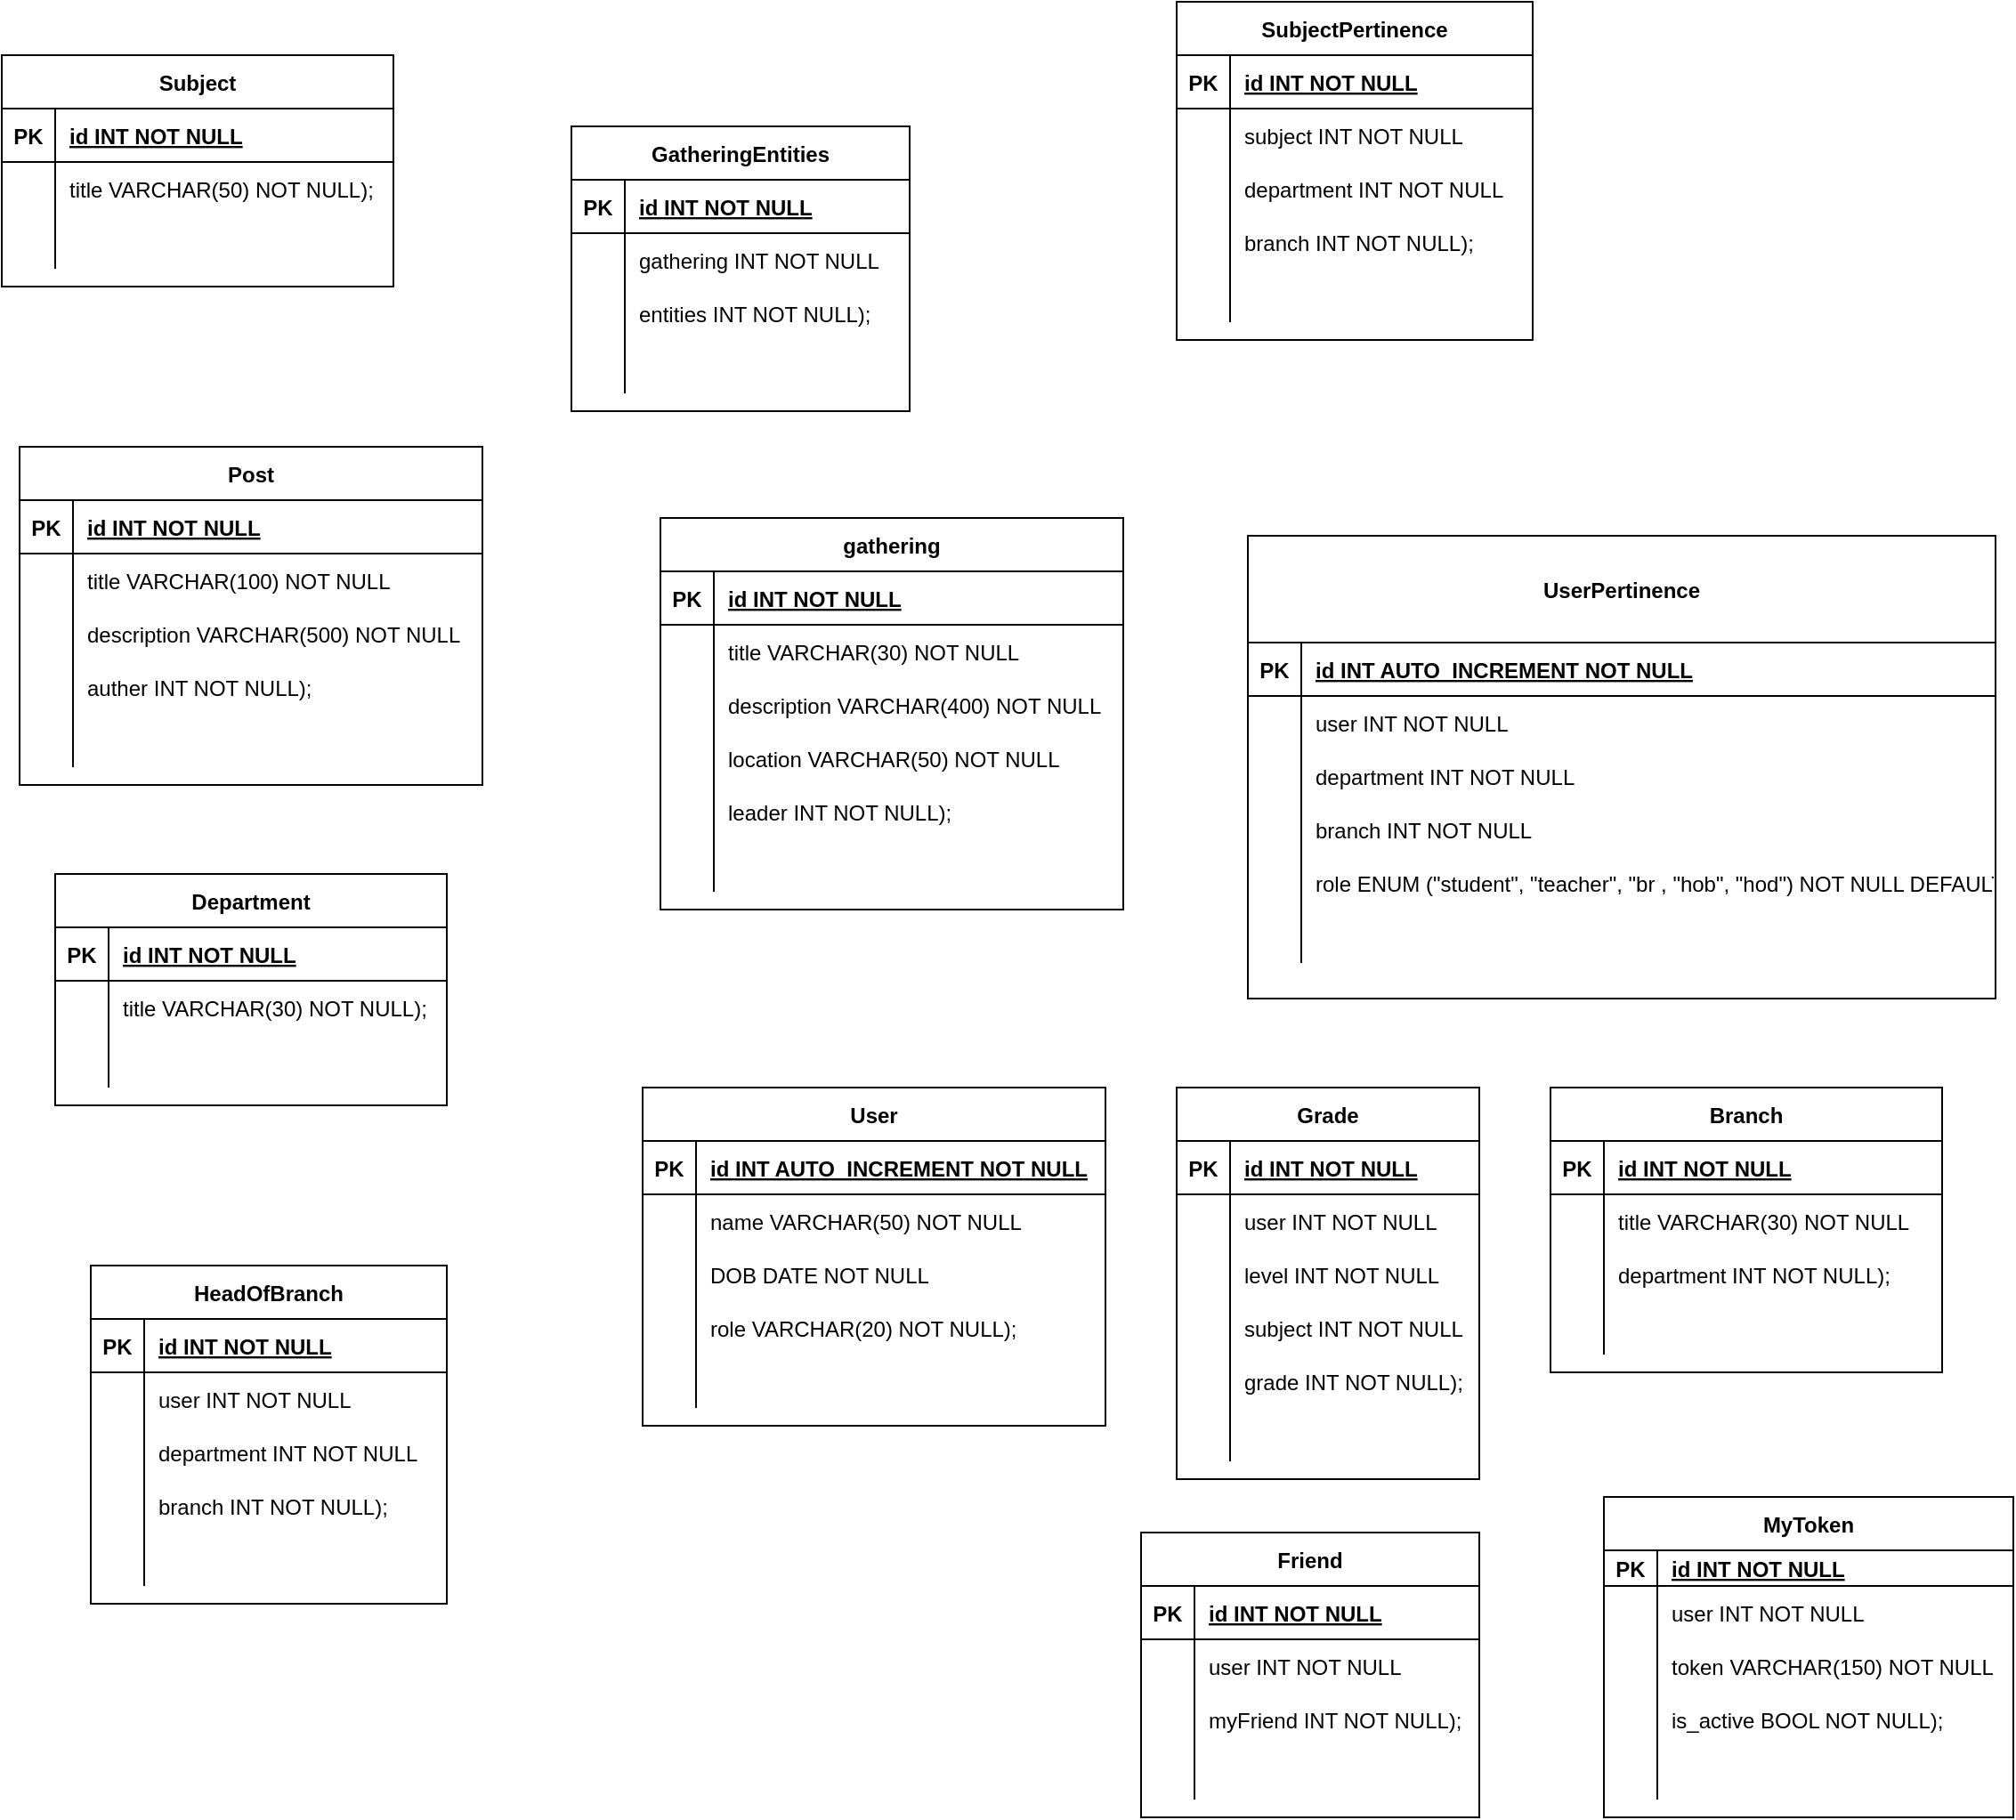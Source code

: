 <mxfile version="17.4.6" type="github"><diagram id="f48abOVoxXrr_eabzrQM" name="Page-1"><mxGraphModel dx="1434" dy="2290" grid="1" gridSize="10" guides="1" tooltips="1" connect="1" arrows="1" fold="1" page="1" pageScale="1" pageWidth="1100" pageHeight="850" math="0" shadow="0"><root><mxCell id="0"/><mxCell id="1" parent="0"/><mxCell id="Z4TWBnTVAq-s0nzzEotd-3" value="User" style="shape=table;startSize=30;container=1;collapsible=1;childLayout=tableLayout;fixedRows=1;rowLines=0;fontStyle=1;align=center;resizeLast=1;" vertex="1" parent="1"><mxGeometry x="400" y="-190" width="260" height="190" as="geometry"/></mxCell><mxCell id="Z4TWBnTVAq-s0nzzEotd-4" value="" style="shape=tableRow;horizontal=0;startSize=0;swimlaneHead=0;swimlaneBody=0;fillColor=none;collapsible=0;dropTarget=0;points=[[0,0.5],[1,0.5]];portConstraint=eastwest;top=0;left=0;right=0;bottom=1;" vertex="1" parent="Z4TWBnTVAq-s0nzzEotd-3"><mxGeometry y="30" width="260" height="30" as="geometry"/></mxCell><mxCell id="Z4TWBnTVAq-s0nzzEotd-5" value="PK" style="shape=partialRectangle;overflow=hidden;connectable=0;fillColor=none;top=0;left=0;bottom=0;right=0;fontStyle=1;" vertex="1" parent="Z4TWBnTVAq-s0nzzEotd-4"><mxGeometry width="30" height="30" as="geometry"><mxRectangle width="30" height="30" as="alternateBounds"/></mxGeometry></mxCell><mxCell id="Z4TWBnTVAq-s0nzzEotd-6" value="id INT  AUTO_INCREMENT NOT NULL" style="shape=partialRectangle;overflow=hidden;connectable=0;fillColor=none;align=left;top=0;left=0;bottom=0;right=0;spacingLeft=6;fontStyle=5;" vertex="1" parent="Z4TWBnTVAq-s0nzzEotd-4"><mxGeometry x="30" width="230" height="30" as="geometry"><mxRectangle width="230" height="30" as="alternateBounds"/></mxGeometry></mxCell><mxCell id="Z4TWBnTVAq-s0nzzEotd-7" value="" style="shape=tableRow;horizontal=0;startSize=0;swimlaneHead=0;swimlaneBody=0;fillColor=none;collapsible=0;dropTarget=0;points=[[0,0.5],[1,0.5]];portConstraint=eastwest;top=0;left=0;right=0;bottom=0;" vertex="1" parent="Z4TWBnTVAq-s0nzzEotd-3"><mxGeometry y="60" width="260" height="30" as="geometry"/></mxCell><mxCell id="Z4TWBnTVAq-s0nzzEotd-8" value="" style="shape=partialRectangle;overflow=hidden;connectable=0;fillColor=none;top=0;left=0;bottom=0;right=0;" vertex="1" parent="Z4TWBnTVAq-s0nzzEotd-7"><mxGeometry width="30" height="30" as="geometry"><mxRectangle width="30" height="30" as="alternateBounds"/></mxGeometry></mxCell><mxCell id="Z4TWBnTVAq-s0nzzEotd-9" value="name VARCHAR(50) NOT NULL" style="shape=partialRectangle;overflow=hidden;connectable=0;fillColor=none;align=left;top=0;left=0;bottom=0;right=0;spacingLeft=6;" vertex="1" parent="Z4TWBnTVAq-s0nzzEotd-7"><mxGeometry x="30" width="230" height="30" as="geometry"><mxRectangle width="230" height="30" as="alternateBounds"/></mxGeometry></mxCell><mxCell id="Z4TWBnTVAq-s0nzzEotd-10" value="" style="shape=tableRow;horizontal=0;startSize=0;swimlaneHead=0;swimlaneBody=0;fillColor=none;collapsible=0;dropTarget=0;points=[[0,0.5],[1,0.5]];portConstraint=eastwest;top=0;left=0;right=0;bottom=0;" vertex="1" parent="Z4TWBnTVAq-s0nzzEotd-3"><mxGeometry y="90" width="260" height="30" as="geometry"/></mxCell><mxCell id="Z4TWBnTVAq-s0nzzEotd-11" value="" style="shape=partialRectangle;overflow=hidden;connectable=0;fillColor=none;top=0;left=0;bottom=0;right=0;" vertex="1" parent="Z4TWBnTVAq-s0nzzEotd-10"><mxGeometry width="30" height="30" as="geometry"><mxRectangle width="30" height="30" as="alternateBounds"/></mxGeometry></mxCell><mxCell id="Z4TWBnTVAq-s0nzzEotd-12" value="DOB DATE NOT NULL" style="shape=partialRectangle;overflow=hidden;connectable=0;fillColor=none;align=left;top=0;left=0;bottom=0;right=0;spacingLeft=6;" vertex="1" parent="Z4TWBnTVAq-s0nzzEotd-10"><mxGeometry x="30" width="230" height="30" as="geometry"><mxRectangle width="230" height="30" as="alternateBounds"/></mxGeometry></mxCell><mxCell id="Z4TWBnTVAq-s0nzzEotd-13" value="" style="shape=tableRow;horizontal=0;startSize=0;swimlaneHead=0;swimlaneBody=0;fillColor=none;collapsible=0;dropTarget=0;points=[[0,0.5],[1,0.5]];portConstraint=eastwest;top=0;left=0;right=0;bottom=0;" vertex="1" parent="Z4TWBnTVAq-s0nzzEotd-3"><mxGeometry y="120" width="260" height="30" as="geometry"/></mxCell><mxCell id="Z4TWBnTVAq-s0nzzEotd-14" value="" style="shape=partialRectangle;overflow=hidden;connectable=0;fillColor=none;top=0;left=0;bottom=0;right=0;" vertex="1" parent="Z4TWBnTVAq-s0nzzEotd-13"><mxGeometry width="30" height="30" as="geometry"><mxRectangle width="30" height="30" as="alternateBounds"/></mxGeometry></mxCell><mxCell id="Z4TWBnTVAq-s0nzzEotd-15" value="role VARCHAR(20) NOT NULL);" style="shape=partialRectangle;overflow=hidden;connectable=0;fillColor=none;align=left;top=0;left=0;bottom=0;right=0;spacingLeft=6;" vertex="1" parent="Z4TWBnTVAq-s0nzzEotd-13"><mxGeometry x="30" width="230" height="30" as="geometry"><mxRectangle width="230" height="30" as="alternateBounds"/></mxGeometry></mxCell><mxCell id="Z4TWBnTVAq-s0nzzEotd-16" value="" style="shape=tableRow;horizontal=0;startSize=0;swimlaneHead=0;swimlaneBody=0;fillColor=none;collapsible=0;dropTarget=0;points=[[0,0.5],[1,0.5]];portConstraint=eastwest;top=0;left=0;right=0;bottom=0;" vertex="1" parent="Z4TWBnTVAq-s0nzzEotd-3"><mxGeometry y="150" width="260" height="30" as="geometry"/></mxCell><mxCell id="Z4TWBnTVAq-s0nzzEotd-17" value="" style="shape=partialRectangle;overflow=hidden;connectable=0;fillColor=none;top=0;left=0;bottom=0;right=0;" vertex="1" parent="Z4TWBnTVAq-s0nzzEotd-16"><mxGeometry width="30" height="30" as="geometry"><mxRectangle width="30" height="30" as="alternateBounds"/></mxGeometry></mxCell><mxCell id="Z4TWBnTVAq-s0nzzEotd-18" value="" style="shape=partialRectangle;overflow=hidden;connectable=0;fillColor=none;align=left;top=0;left=0;bottom=0;right=0;spacingLeft=6;" vertex="1" parent="Z4TWBnTVAq-s0nzzEotd-16"><mxGeometry x="30" width="230" height="30" as="geometry"><mxRectangle width="230" height="30" as="alternateBounds"/></mxGeometry></mxCell><mxCell id="Z4TWBnTVAq-s0nzzEotd-19" value="Branch" style="shape=table;startSize=30;container=1;collapsible=1;childLayout=tableLayout;fixedRows=1;rowLines=0;fontStyle=1;align=center;resizeLast=1;" vertex="1" parent="1"><mxGeometry x="910" y="-190" width="220" height="160" as="geometry"/></mxCell><mxCell id="Z4TWBnTVAq-s0nzzEotd-20" value="" style="shape=tableRow;horizontal=0;startSize=0;swimlaneHead=0;swimlaneBody=0;fillColor=none;collapsible=0;dropTarget=0;points=[[0,0.5],[1,0.5]];portConstraint=eastwest;top=0;left=0;right=0;bottom=1;" vertex="1" parent="Z4TWBnTVAq-s0nzzEotd-19"><mxGeometry y="30" width="220" height="30" as="geometry"/></mxCell><mxCell id="Z4TWBnTVAq-s0nzzEotd-21" value="PK" style="shape=partialRectangle;overflow=hidden;connectable=0;fillColor=none;top=0;left=0;bottom=0;right=0;fontStyle=1;" vertex="1" parent="Z4TWBnTVAq-s0nzzEotd-20"><mxGeometry width="30" height="30" as="geometry"><mxRectangle width="30" height="30" as="alternateBounds"/></mxGeometry></mxCell><mxCell id="Z4TWBnTVAq-s0nzzEotd-22" value="id INT  NOT NULL" style="shape=partialRectangle;overflow=hidden;connectable=0;fillColor=none;align=left;top=0;left=0;bottom=0;right=0;spacingLeft=6;fontStyle=5;" vertex="1" parent="Z4TWBnTVAq-s0nzzEotd-20"><mxGeometry x="30" width="190" height="30" as="geometry"><mxRectangle width="190" height="30" as="alternateBounds"/></mxGeometry></mxCell><mxCell id="Z4TWBnTVAq-s0nzzEotd-23" value="" style="shape=tableRow;horizontal=0;startSize=0;swimlaneHead=0;swimlaneBody=0;fillColor=none;collapsible=0;dropTarget=0;points=[[0,0.5],[1,0.5]];portConstraint=eastwest;top=0;left=0;right=0;bottom=0;" vertex="1" parent="Z4TWBnTVAq-s0nzzEotd-19"><mxGeometry y="60" width="220" height="30" as="geometry"/></mxCell><mxCell id="Z4TWBnTVAq-s0nzzEotd-24" value="" style="shape=partialRectangle;overflow=hidden;connectable=0;fillColor=none;top=0;left=0;bottom=0;right=0;" vertex="1" parent="Z4TWBnTVAq-s0nzzEotd-23"><mxGeometry width="30" height="30" as="geometry"><mxRectangle width="30" height="30" as="alternateBounds"/></mxGeometry></mxCell><mxCell id="Z4TWBnTVAq-s0nzzEotd-25" value="title VARCHAR(30) NOT NULL" style="shape=partialRectangle;overflow=hidden;connectable=0;fillColor=none;align=left;top=0;left=0;bottom=0;right=0;spacingLeft=6;" vertex="1" parent="Z4TWBnTVAq-s0nzzEotd-23"><mxGeometry x="30" width="190" height="30" as="geometry"><mxRectangle width="190" height="30" as="alternateBounds"/></mxGeometry></mxCell><mxCell id="Z4TWBnTVAq-s0nzzEotd-26" value="" style="shape=tableRow;horizontal=0;startSize=0;swimlaneHead=0;swimlaneBody=0;fillColor=none;collapsible=0;dropTarget=0;points=[[0,0.5],[1,0.5]];portConstraint=eastwest;top=0;left=0;right=0;bottom=0;" vertex="1" parent="Z4TWBnTVAq-s0nzzEotd-19"><mxGeometry y="90" width="220" height="30" as="geometry"/></mxCell><mxCell id="Z4TWBnTVAq-s0nzzEotd-27" value="" style="shape=partialRectangle;overflow=hidden;connectable=0;fillColor=none;top=0;left=0;bottom=0;right=0;" vertex="1" parent="Z4TWBnTVAq-s0nzzEotd-26"><mxGeometry width="30" height="30" as="geometry"><mxRectangle width="30" height="30" as="alternateBounds"/></mxGeometry></mxCell><mxCell id="Z4TWBnTVAq-s0nzzEotd-28" value="department INT NOT NULL);" style="shape=partialRectangle;overflow=hidden;connectable=0;fillColor=none;align=left;top=0;left=0;bottom=0;right=0;spacingLeft=6;" vertex="1" parent="Z4TWBnTVAq-s0nzzEotd-26"><mxGeometry x="30" width="190" height="30" as="geometry"><mxRectangle width="190" height="30" as="alternateBounds"/></mxGeometry></mxCell><mxCell id="Z4TWBnTVAq-s0nzzEotd-29" value="" style="shape=tableRow;horizontal=0;startSize=0;swimlaneHead=0;swimlaneBody=0;fillColor=none;collapsible=0;dropTarget=0;points=[[0,0.5],[1,0.5]];portConstraint=eastwest;top=0;left=0;right=0;bottom=0;" vertex="1" parent="Z4TWBnTVAq-s0nzzEotd-19"><mxGeometry y="120" width="220" height="30" as="geometry"/></mxCell><mxCell id="Z4TWBnTVAq-s0nzzEotd-30" value="" style="shape=partialRectangle;overflow=hidden;connectable=0;fillColor=none;top=0;left=0;bottom=0;right=0;" vertex="1" parent="Z4TWBnTVAq-s0nzzEotd-29"><mxGeometry width="30" height="30" as="geometry"><mxRectangle width="30" height="30" as="alternateBounds"/></mxGeometry></mxCell><mxCell id="Z4TWBnTVAq-s0nzzEotd-31" value="" style="shape=partialRectangle;overflow=hidden;connectable=0;fillColor=none;align=left;top=0;left=0;bottom=0;right=0;spacingLeft=6;" vertex="1" parent="Z4TWBnTVAq-s0nzzEotd-29"><mxGeometry x="30" width="190" height="30" as="geometry"><mxRectangle width="190" height="30" as="alternateBounds"/></mxGeometry></mxCell><mxCell id="Z4TWBnTVAq-s0nzzEotd-32" value="Post" style="shape=table;startSize=30;container=1;collapsible=1;childLayout=tableLayout;fixedRows=1;rowLines=0;fontStyle=1;align=center;resizeLast=1;" vertex="1" parent="1"><mxGeometry x="50" y="-550" width="260" height="190" as="geometry"/></mxCell><mxCell id="Z4TWBnTVAq-s0nzzEotd-33" value="" style="shape=tableRow;horizontal=0;startSize=0;swimlaneHead=0;swimlaneBody=0;fillColor=none;collapsible=0;dropTarget=0;points=[[0,0.5],[1,0.5]];portConstraint=eastwest;top=0;left=0;right=0;bottom=1;" vertex="1" parent="Z4TWBnTVAq-s0nzzEotd-32"><mxGeometry y="30" width="260" height="30" as="geometry"/></mxCell><mxCell id="Z4TWBnTVAq-s0nzzEotd-34" value="PK" style="shape=partialRectangle;overflow=hidden;connectable=0;fillColor=none;top=0;left=0;bottom=0;right=0;fontStyle=1;" vertex="1" parent="Z4TWBnTVAq-s0nzzEotd-33"><mxGeometry width="30" height="30" as="geometry"><mxRectangle width="30" height="30" as="alternateBounds"/></mxGeometry></mxCell><mxCell id="Z4TWBnTVAq-s0nzzEotd-35" value="id INT  NOT NULL" style="shape=partialRectangle;overflow=hidden;connectable=0;fillColor=none;align=left;top=0;left=0;bottom=0;right=0;spacingLeft=6;fontStyle=5;" vertex="1" parent="Z4TWBnTVAq-s0nzzEotd-33"><mxGeometry x="30" width="230" height="30" as="geometry"><mxRectangle width="230" height="30" as="alternateBounds"/></mxGeometry></mxCell><mxCell id="Z4TWBnTVAq-s0nzzEotd-36" value="" style="shape=tableRow;horizontal=0;startSize=0;swimlaneHead=0;swimlaneBody=0;fillColor=none;collapsible=0;dropTarget=0;points=[[0,0.5],[1,0.5]];portConstraint=eastwest;top=0;left=0;right=0;bottom=0;" vertex="1" parent="Z4TWBnTVAq-s0nzzEotd-32"><mxGeometry y="60" width="260" height="30" as="geometry"/></mxCell><mxCell id="Z4TWBnTVAq-s0nzzEotd-37" value="" style="shape=partialRectangle;overflow=hidden;connectable=0;fillColor=none;top=0;left=0;bottom=0;right=0;" vertex="1" parent="Z4TWBnTVAq-s0nzzEotd-36"><mxGeometry width="30" height="30" as="geometry"><mxRectangle width="30" height="30" as="alternateBounds"/></mxGeometry></mxCell><mxCell id="Z4TWBnTVAq-s0nzzEotd-38" value="title VARCHAR(100) NOT NULL" style="shape=partialRectangle;overflow=hidden;connectable=0;fillColor=none;align=left;top=0;left=0;bottom=0;right=0;spacingLeft=6;" vertex="1" parent="Z4TWBnTVAq-s0nzzEotd-36"><mxGeometry x="30" width="230" height="30" as="geometry"><mxRectangle width="230" height="30" as="alternateBounds"/></mxGeometry></mxCell><mxCell id="Z4TWBnTVAq-s0nzzEotd-39" value="" style="shape=tableRow;horizontal=0;startSize=0;swimlaneHead=0;swimlaneBody=0;fillColor=none;collapsible=0;dropTarget=0;points=[[0,0.5],[1,0.5]];portConstraint=eastwest;top=0;left=0;right=0;bottom=0;" vertex="1" parent="Z4TWBnTVAq-s0nzzEotd-32"><mxGeometry y="90" width="260" height="30" as="geometry"/></mxCell><mxCell id="Z4TWBnTVAq-s0nzzEotd-40" value="" style="shape=partialRectangle;overflow=hidden;connectable=0;fillColor=none;top=0;left=0;bottom=0;right=0;" vertex="1" parent="Z4TWBnTVAq-s0nzzEotd-39"><mxGeometry width="30" height="30" as="geometry"><mxRectangle width="30" height="30" as="alternateBounds"/></mxGeometry></mxCell><mxCell id="Z4TWBnTVAq-s0nzzEotd-41" value="description VARCHAR(500) NOT NULL" style="shape=partialRectangle;overflow=hidden;connectable=0;fillColor=none;align=left;top=0;left=0;bottom=0;right=0;spacingLeft=6;" vertex="1" parent="Z4TWBnTVAq-s0nzzEotd-39"><mxGeometry x="30" width="230" height="30" as="geometry"><mxRectangle width="230" height="30" as="alternateBounds"/></mxGeometry></mxCell><mxCell id="Z4TWBnTVAq-s0nzzEotd-42" value="" style="shape=tableRow;horizontal=0;startSize=0;swimlaneHead=0;swimlaneBody=0;fillColor=none;collapsible=0;dropTarget=0;points=[[0,0.5],[1,0.5]];portConstraint=eastwest;top=0;left=0;right=0;bottom=0;" vertex="1" parent="Z4TWBnTVAq-s0nzzEotd-32"><mxGeometry y="120" width="260" height="30" as="geometry"/></mxCell><mxCell id="Z4TWBnTVAq-s0nzzEotd-43" value="" style="shape=partialRectangle;overflow=hidden;connectable=0;fillColor=none;top=0;left=0;bottom=0;right=0;" vertex="1" parent="Z4TWBnTVAq-s0nzzEotd-42"><mxGeometry width="30" height="30" as="geometry"><mxRectangle width="30" height="30" as="alternateBounds"/></mxGeometry></mxCell><mxCell id="Z4TWBnTVAq-s0nzzEotd-44" value="auther INT NOT NULL);" style="shape=partialRectangle;overflow=hidden;connectable=0;fillColor=none;align=left;top=0;left=0;bottom=0;right=0;spacingLeft=6;" vertex="1" parent="Z4TWBnTVAq-s0nzzEotd-42"><mxGeometry x="30" width="230" height="30" as="geometry"><mxRectangle width="230" height="30" as="alternateBounds"/></mxGeometry></mxCell><mxCell id="Z4TWBnTVAq-s0nzzEotd-45" value="" style="shape=tableRow;horizontal=0;startSize=0;swimlaneHead=0;swimlaneBody=0;fillColor=none;collapsible=0;dropTarget=0;points=[[0,0.5],[1,0.5]];portConstraint=eastwest;top=0;left=0;right=0;bottom=0;" vertex="1" parent="Z4TWBnTVAq-s0nzzEotd-32"><mxGeometry y="150" width="260" height="30" as="geometry"/></mxCell><mxCell id="Z4TWBnTVAq-s0nzzEotd-46" value="" style="shape=partialRectangle;overflow=hidden;connectable=0;fillColor=none;top=0;left=0;bottom=0;right=0;" vertex="1" parent="Z4TWBnTVAq-s0nzzEotd-45"><mxGeometry width="30" height="30" as="geometry"><mxRectangle width="30" height="30" as="alternateBounds"/></mxGeometry></mxCell><mxCell id="Z4TWBnTVAq-s0nzzEotd-47" value="" style="shape=partialRectangle;overflow=hidden;connectable=0;fillColor=none;align=left;top=0;left=0;bottom=0;right=0;spacingLeft=6;" vertex="1" parent="Z4TWBnTVAq-s0nzzEotd-45"><mxGeometry x="30" width="230" height="30" as="geometry"><mxRectangle width="230" height="30" as="alternateBounds"/></mxGeometry></mxCell><mxCell id="Z4TWBnTVAq-s0nzzEotd-48" value="gathering" style="shape=table;startSize=30;container=1;collapsible=1;childLayout=tableLayout;fixedRows=1;rowLines=0;fontStyle=1;align=center;resizeLast=1;" vertex="1" parent="1"><mxGeometry x="410" y="-510" width="260" height="220" as="geometry"/></mxCell><mxCell id="Z4TWBnTVAq-s0nzzEotd-49" value="" style="shape=tableRow;horizontal=0;startSize=0;swimlaneHead=0;swimlaneBody=0;fillColor=none;collapsible=0;dropTarget=0;points=[[0,0.5],[1,0.5]];portConstraint=eastwest;top=0;left=0;right=0;bottom=1;" vertex="1" parent="Z4TWBnTVAq-s0nzzEotd-48"><mxGeometry y="30" width="260" height="30" as="geometry"/></mxCell><mxCell id="Z4TWBnTVAq-s0nzzEotd-50" value="PK" style="shape=partialRectangle;overflow=hidden;connectable=0;fillColor=none;top=0;left=0;bottom=0;right=0;fontStyle=1;" vertex="1" parent="Z4TWBnTVAq-s0nzzEotd-49"><mxGeometry width="30" height="30" as="geometry"><mxRectangle width="30" height="30" as="alternateBounds"/></mxGeometry></mxCell><mxCell id="Z4TWBnTVAq-s0nzzEotd-51" value="id INT  NOT NULL" style="shape=partialRectangle;overflow=hidden;connectable=0;fillColor=none;align=left;top=0;left=0;bottom=0;right=0;spacingLeft=6;fontStyle=5;" vertex="1" parent="Z4TWBnTVAq-s0nzzEotd-49"><mxGeometry x="30" width="230" height="30" as="geometry"><mxRectangle width="230" height="30" as="alternateBounds"/></mxGeometry></mxCell><mxCell id="Z4TWBnTVAq-s0nzzEotd-52" value="" style="shape=tableRow;horizontal=0;startSize=0;swimlaneHead=0;swimlaneBody=0;fillColor=none;collapsible=0;dropTarget=0;points=[[0,0.5],[1,0.5]];portConstraint=eastwest;top=0;left=0;right=0;bottom=0;" vertex="1" parent="Z4TWBnTVAq-s0nzzEotd-48"><mxGeometry y="60" width="260" height="30" as="geometry"/></mxCell><mxCell id="Z4TWBnTVAq-s0nzzEotd-53" value="" style="shape=partialRectangle;overflow=hidden;connectable=0;fillColor=none;top=0;left=0;bottom=0;right=0;" vertex="1" parent="Z4TWBnTVAq-s0nzzEotd-52"><mxGeometry width="30" height="30" as="geometry"><mxRectangle width="30" height="30" as="alternateBounds"/></mxGeometry></mxCell><mxCell id="Z4TWBnTVAq-s0nzzEotd-54" value="title VARCHAR(30) NOT NULL" style="shape=partialRectangle;overflow=hidden;connectable=0;fillColor=none;align=left;top=0;left=0;bottom=0;right=0;spacingLeft=6;" vertex="1" parent="Z4TWBnTVAq-s0nzzEotd-52"><mxGeometry x="30" width="230" height="30" as="geometry"><mxRectangle width="230" height="30" as="alternateBounds"/></mxGeometry></mxCell><mxCell id="Z4TWBnTVAq-s0nzzEotd-55" value="" style="shape=tableRow;horizontal=0;startSize=0;swimlaneHead=0;swimlaneBody=0;fillColor=none;collapsible=0;dropTarget=0;points=[[0,0.5],[1,0.5]];portConstraint=eastwest;top=0;left=0;right=0;bottom=0;" vertex="1" parent="Z4TWBnTVAq-s0nzzEotd-48"><mxGeometry y="90" width="260" height="30" as="geometry"/></mxCell><mxCell id="Z4TWBnTVAq-s0nzzEotd-56" value="" style="shape=partialRectangle;overflow=hidden;connectable=0;fillColor=none;top=0;left=0;bottom=0;right=0;" vertex="1" parent="Z4TWBnTVAq-s0nzzEotd-55"><mxGeometry width="30" height="30" as="geometry"><mxRectangle width="30" height="30" as="alternateBounds"/></mxGeometry></mxCell><mxCell id="Z4TWBnTVAq-s0nzzEotd-57" value="description VARCHAR(400) NOT NULL" style="shape=partialRectangle;overflow=hidden;connectable=0;fillColor=none;align=left;top=0;left=0;bottom=0;right=0;spacingLeft=6;" vertex="1" parent="Z4TWBnTVAq-s0nzzEotd-55"><mxGeometry x="30" width="230" height="30" as="geometry"><mxRectangle width="230" height="30" as="alternateBounds"/></mxGeometry></mxCell><mxCell id="Z4TWBnTVAq-s0nzzEotd-58" value="" style="shape=tableRow;horizontal=0;startSize=0;swimlaneHead=0;swimlaneBody=0;fillColor=none;collapsible=0;dropTarget=0;points=[[0,0.5],[1,0.5]];portConstraint=eastwest;top=0;left=0;right=0;bottom=0;" vertex="1" parent="Z4TWBnTVAq-s0nzzEotd-48"><mxGeometry y="120" width="260" height="30" as="geometry"/></mxCell><mxCell id="Z4TWBnTVAq-s0nzzEotd-59" value="" style="shape=partialRectangle;overflow=hidden;connectable=0;fillColor=none;top=0;left=0;bottom=0;right=0;" vertex="1" parent="Z4TWBnTVAq-s0nzzEotd-58"><mxGeometry width="30" height="30" as="geometry"><mxRectangle width="30" height="30" as="alternateBounds"/></mxGeometry></mxCell><mxCell id="Z4TWBnTVAq-s0nzzEotd-60" value="location VARCHAR(50) NOT NULL" style="shape=partialRectangle;overflow=hidden;connectable=0;fillColor=none;align=left;top=0;left=0;bottom=0;right=0;spacingLeft=6;" vertex="1" parent="Z4TWBnTVAq-s0nzzEotd-58"><mxGeometry x="30" width="230" height="30" as="geometry"><mxRectangle width="230" height="30" as="alternateBounds"/></mxGeometry></mxCell><mxCell id="Z4TWBnTVAq-s0nzzEotd-61" value="" style="shape=tableRow;horizontal=0;startSize=0;swimlaneHead=0;swimlaneBody=0;fillColor=none;collapsible=0;dropTarget=0;points=[[0,0.5],[1,0.5]];portConstraint=eastwest;top=0;left=0;right=0;bottom=0;" vertex="1" parent="Z4TWBnTVAq-s0nzzEotd-48"><mxGeometry y="150" width="260" height="30" as="geometry"/></mxCell><mxCell id="Z4TWBnTVAq-s0nzzEotd-62" value="" style="shape=partialRectangle;overflow=hidden;connectable=0;fillColor=none;top=0;left=0;bottom=0;right=0;" vertex="1" parent="Z4TWBnTVAq-s0nzzEotd-61"><mxGeometry width="30" height="30" as="geometry"><mxRectangle width="30" height="30" as="alternateBounds"/></mxGeometry></mxCell><mxCell id="Z4TWBnTVAq-s0nzzEotd-63" value="leader INT NOT NULL);" style="shape=partialRectangle;overflow=hidden;connectable=0;fillColor=none;align=left;top=0;left=0;bottom=0;right=0;spacingLeft=6;" vertex="1" parent="Z4TWBnTVAq-s0nzzEotd-61"><mxGeometry x="30" width="230" height="30" as="geometry"><mxRectangle width="230" height="30" as="alternateBounds"/></mxGeometry></mxCell><mxCell id="Z4TWBnTVAq-s0nzzEotd-64" value="" style="shape=tableRow;horizontal=0;startSize=0;swimlaneHead=0;swimlaneBody=0;fillColor=none;collapsible=0;dropTarget=0;points=[[0,0.5],[1,0.5]];portConstraint=eastwest;top=0;left=0;right=0;bottom=0;" vertex="1" parent="Z4TWBnTVAq-s0nzzEotd-48"><mxGeometry y="180" width="260" height="30" as="geometry"/></mxCell><mxCell id="Z4TWBnTVAq-s0nzzEotd-65" value="" style="shape=partialRectangle;overflow=hidden;connectable=0;fillColor=none;top=0;left=0;bottom=0;right=0;" vertex="1" parent="Z4TWBnTVAq-s0nzzEotd-64"><mxGeometry width="30" height="30" as="geometry"><mxRectangle width="30" height="30" as="alternateBounds"/></mxGeometry></mxCell><mxCell id="Z4TWBnTVAq-s0nzzEotd-66" value="" style="shape=partialRectangle;overflow=hidden;connectable=0;fillColor=none;align=left;top=0;left=0;bottom=0;right=0;spacingLeft=6;" vertex="1" parent="Z4TWBnTVAq-s0nzzEotd-64"><mxGeometry x="30" width="230" height="30" as="geometry"><mxRectangle width="230" height="30" as="alternateBounds"/></mxGeometry></mxCell><mxCell id="Z4TWBnTVAq-s0nzzEotd-67" value="GatheringEntities" style="shape=table;startSize=30;container=1;collapsible=1;childLayout=tableLayout;fixedRows=1;rowLines=0;fontStyle=1;align=center;resizeLast=1;" vertex="1" parent="1"><mxGeometry x="360" y="-730" width="190" height="160" as="geometry"/></mxCell><mxCell id="Z4TWBnTVAq-s0nzzEotd-68" value="" style="shape=tableRow;horizontal=0;startSize=0;swimlaneHead=0;swimlaneBody=0;fillColor=none;collapsible=0;dropTarget=0;points=[[0,0.5],[1,0.5]];portConstraint=eastwest;top=0;left=0;right=0;bottom=1;" vertex="1" parent="Z4TWBnTVAq-s0nzzEotd-67"><mxGeometry y="30" width="190" height="30" as="geometry"/></mxCell><mxCell id="Z4TWBnTVAq-s0nzzEotd-69" value="PK" style="shape=partialRectangle;overflow=hidden;connectable=0;fillColor=none;top=0;left=0;bottom=0;right=0;fontStyle=1;" vertex="1" parent="Z4TWBnTVAq-s0nzzEotd-68"><mxGeometry width="30" height="30" as="geometry"><mxRectangle width="30" height="30" as="alternateBounds"/></mxGeometry></mxCell><mxCell id="Z4TWBnTVAq-s0nzzEotd-70" value="id INT  NOT NULL" style="shape=partialRectangle;overflow=hidden;connectable=0;fillColor=none;align=left;top=0;left=0;bottom=0;right=0;spacingLeft=6;fontStyle=5;" vertex="1" parent="Z4TWBnTVAq-s0nzzEotd-68"><mxGeometry x="30" width="160" height="30" as="geometry"><mxRectangle width="160" height="30" as="alternateBounds"/></mxGeometry></mxCell><mxCell id="Z4TWBnTVAq-s0nzzEotd-71" value="" style="shape=tableRow;horizontal=0;startSize=0;swimlaneHead=0;swimlaneBody=0;fillColor=none;collapsible=0;dropTarget=0;points=[[0,0.5],[1,0.5]];portConstraint=eastwest;top=0;left=0;right=0;bottom=0;" vertex="1" parent="Z4TWBnTVAq-s0nzzEotd-67"><mxGeometry y="60" width="190" height="30" as="geometry"/></mxCell><mxCell id="Z4TWBnTVAq-s0nzzEotd-72" value="" style="shape=partialRectangle;overflow=hidden;connectable=0;fillColor=none;top=0;left=0;bottom=0;right=0;" vertex="1" parent="Z4TWBnTVAq-s0nzzEotd-71"><mxGeometry width="30" height="30" as="geometry"><mxRectangle width="30" height="30" as="alternateBounds"/></mxGeometry></mxCell><mxCell id="Z4TWBnTVAq-s0nzzEotd-73" value="gathering INT NOT NULL" style="shape=partialRectangle;overflow=hidden;connectable=0;fillColor=none;align=left;top=0;left=0;bottom=0;right=0;spacingLeft=6;" vertex="1" parent="Z4TWBnTVAq-s0nzzEotd-71"><mxGeometry x="30" width="160" height="30" as="geometry"><mxRectangle width="160" height="30" as="alternateBounds"/></mxGeometry></mxCell><mxCell id="Z4TWBnTVAq-s0nzzEotd-74" value="" style="shape=tableRow;horizontal=0;startSize=0;swimlaneHead=0;swimlaneBody=0;fillColor=none;collapsible=0;dropTarget=0;points=[[0,0.5],[1,0.5]];portConstraint=eastwest;top=0;left=0;right=0;bottom=0;" vertex="1" parent="Z4TWBnTVAq-s0nzzEotd-67"><mxGeometry y="90" width="190" height="30" as="geometry"/></mxCell><mxCell id="Z4TWBnTVAq-s0nzzEotd-75" value="" style="shape=partialRectangle;overflow=hidden;connectable=0;fillColor=none;top=0;left=0;bottom=0;right=0;" vertex="1" parent="Z4TWBnTVAq-s0nzzEotd-74"><mxGeometry width="30" height="30" as="geometry"><mxRectangle width="30" height="30" as="alternateBounds"/></mxGeometry></mxCell><mxCell id="Z4TWBnTVAq-s0nzzEotd-76" value="entities INT NOT NULL);" style="shape=partialRectangle;overflow=hidden;connectable=0;fillColor=none;align=left;top=0;left=0;bottom=0;right=0;spacingLeft=6;" vertex="1" parent="Z4TWBnTVAq-s0nzzEotd-74"><mxGeometry x="30" width="160" height="30" as="geometry"><mxRectangle width="160" height="30" as="alternateBounds"/></mxGeometry></mxCell><mxCell id="Z4TWBnTVAq-s0nzzEotd-77" value="" style="shape=tableRow;horizontal=0;startSize=0;swimlaneHead=0;swimlaneBody=0;fillColor=none;collapsible=0;dropTarget=0;points=[[0,0.5],[1,0.5]];portConstraint=eastwest;top=0;left=0;right=0;bottom=0;" vertex="1" parent="Z4TWBnTVAq-s0nzzEotd-67"><mxGeometry y="120" width="190" height="30" as="geometry"/></mxCell><mxCell id="Z4TWBnTVAq-s0nzzEotd-78" value="" style="shape=partialRectangle;overflow=hidden;connectable=0;fillColor=none;top=0;left=0;bottom=0;right=0;" vertex="1" parent="Z4TWBnTVAq-s0nzzEotd-77"><mxGeometry width="30" height="30" as="geometry"><mxRectangle width="30" height="30" as="alternateBounds"/></mxGeometry></mxCell><mxCell id="Z4TWBnTVAq-s0nzzEotd-79" value="" style="shape=partialRectangle;overflow=hidden;connectable=0;fillColor=none;align=left;top=0;left=0;bottom=0;right=0;spacingLeft=6;" vertex="1" parent="Z4TWBnTVAq-s0nzzEotd-77"><mxGeometry x="30" width="160" height="30" as="geometry"><mxRectangle width="160" height="30" as="alternateBounds"/></mxGeometry></mxCell><mxCell id="Z4TWBnTVAq-s0nzzEotd-80" value="Department" style="shape=table;startSize=30;container=1;collapsible=1;childLayout=tableLayout;fixedRows=1;rowLines=0;fontStyle=1;align=center;resizeLast=1;" vertex="1" parent="1"><mxGeometry x="70" y="-310" width="220" height="130" as="geometry"/></mxCell><mxCell id="Z4TWBnTVAq-s0nzzEotd-81" value="" style="shape=tableRow;horizontal=0;startSize=0;swimlaneHead=0;swimlaneBody=0;fillColor=none;collapsible=0;dropTarget=0;points=[[0,0.5],[1,0.5]];portConstraint=eastwest;top=0;left=0;right=0;bottom=1;" vertex="1" parent="Z4TWBnTVAq-s0nzzEotd-80"><mxGeometry y="30" width="220" height="30" as="geometry"/></mxCell><mxCell id="Z4TWBnTVAq-s0nzzEotd-82" value="PK" style="shape=partialRectangle;overflow=hidden;connectable=0;fillColor=none;top=0;left=0;bottom=0;right=0;fontStyle=1;" vertex="1" parent="Z4TWBnTVAq-s0nzzEotd-81"><mxGeometry width="30" height="30" as="geometry"><mxRectangle width="30" height="30" as="alternateBounds"/></mxGeometry></mxCell><mxCell id="Z4TWBnTVAq-s0nzzEotd-83" value="id INT  NOT NULL" style="shape=partialRectangle;overflow=hidden;connectable=0;fillColor=none;align=left;top=0;left=0;bottom=0;right=0;spacingLeft=6;fontStyle=5;" vertex="1" parent="Z4TWBnTVAq-s0nzzEotd-81"><mxGeometry x="30" width="190" height="30" as="geometry"><mxRectangle width="190" height="30" as="alternateBounds"/></mxGeometry></mxCell><mxCell id="Z4TWBnTVAq-s0nzzEotd-84" value="" style="shape=tableRow;horizontal=0;startSize=0;swimlaneHead=0;swimlaneBody=0;fillColor=none;collapsible=0;dropTarget=0;points=[[0,0.5],[1,0.5]];portConstraint=eastwest;top=0;left=0;right=0;bottom=0;" vertex="1" parent="Z4TWBnTVAq-s0nzzEotd-80"><mxGeometry y="60" width="220" height="30" as="geometry"/></mxCell><mxCell id="Z4TWBnTVAq-s0nzzEotd-85" value="" style="shape=partialRectangle;overflow=hidden;connectable=0;fillColor=none;top=0;left=0;bottom=0;right=0;" vertex="1" parent="Z4TWBnTVAq-s0nzzEotd-84"><mxGeometry width="30" height="30" as="geometry"><mxRectangle width="30" height="30" as="alternateBounds"/></mxGeometry></mxCell><mxCell id="Z4TWBnTVAq-s0nzzEotd-86" value="title VARCHAR(30) NOT NULL);" style="shape=partialRectangle;overflow=hidden;connectable=0;fillColor=none;align=left;top=0;left=0;bottom=0;right=0;spacingLeft=6;" vertex="1" parent="Z4TWBnTVAq-s0nzzEotd-84"><mxGeometry x="30" width="190" height="30" as="geometry"><mxRectangle width="190" height="30" as="alternateBounds"/></mxGeometry></mxCell><mxCell id="Z4TWBnTVAq-s0nzzEotd-87" value="" style="shape=tableRow;horizontal=0;startSize=0;swimlaneHead=0;swimlaneBody=0;fillColor=none;collapsible=0;dropTarget=0;points=[[0,0.5],[1,0.5]];portConstraint=eastwest;top=0;left=0;right=0;bottom=0;" vertex="1" parent="Z4TWBnTVAq-s0nzzEotd-80"><mxGeometry y="90" width="220" height="30" as="geometry"/></mxCell><mxCell id="Z4TWBnTVAq-s0nzzEotd-88" value="" style="shape=partialRectangle;overflow=hidden;connectable=0;fillColor=none;top=0;left=0;bottom=0;right=0;" vertex="1" parent="Z4TWBnTVAq-s0nzzEotd-87"><mxGeometry width="30" height="30" as="geometry"><mxRectangle width="30" height="30" as="alternateBounds"/></mxGeometry></mxCell><mxCell id="Z4TWBnTVAq-s0nzzEotd-89" value="" style="shape=partialRectangle;overflow=hidden;connectable=0;fillColor=none;align=left;top=0;left=0;bottom=0;right=0;spacingLeft=6;" vertex="1" parent="Z4TWBnTVAq-s0nzzEotd-87"><mxGeometry x="30" width="190" height="30" as="geometry"><mxRectangle width="190" height="30" as="alternateBounds"/></mxGeometry></mxCell><mxCell id="Z4TWBnTVAq-s0nzzEotd-90" value="Friend" style="shape=table;startSize=30;container=1;collapsible=1;childLayout=tableLayout;fixedRows=1;rowLines=0;fontStyle=1;align=center;resizeLast=1;" vertex="1" parent="1"><mxGeometry x="680" y="60" width="190" height="160" as="geometry"/></mxCell><mxCell id="Z4TWBnTVAq-s0nzzEotd-91" value="" style="shape=tableRow;horizontal=0;startSize=0;swimlaneHead=0;swimlaneBody=0;fillColor=none;collapsible=0;dropTarget=0;points=[[0,0.5],[1,0.5]];portConstraint=eastwest;top=0;left=0;right=0;bottom=1;" vertex="1" parent="Z4TWBnTVAq-s0nzzEotd-90"><mxGeometry y="30" width="190" height="30" as="geometry"/></mxCell><mxCell id="Z4TWBnTVAq-s0nzzEotd-92" value="PK" style="shape=partialRectangle;overflow=hidden;connectable=0;fillColor=none;top=0;left=0;bottom=0;right=0;fontStyle=1;" vertex="1" parent="Z4TWBnTVAq-s0nzzEotd-91"><mxGeometry width="30" height="30" as="geometry"><mxRectangle width="30" height="30" as="alternateBounds"/></mxGeometry></mxCell><mxCell id="Z4TWBnTVAq-s0nzzEotd-93" value="id INT  NOT NULL" style="shape=partialRectangle;overflow=hidden;connectable=0;fillColor=none;align=left;top=0;left=0;bottom=0;right=0;spacingLeft=6;fontStyle=5;" vertex="1" parent="Z4TWBnTVAq-s0nzzEotd-91"><mxGeometry x="30" width="160" height="30" as="geometry"><mxRectangle width="160" height="30" as="alternateBounds"/></mxGeometry></mxCell><mxCell id="Z4TWBnTVAq-s0nzzEotd-94" value="" style="shape=tableRow;horizontal=0;startSize=0;swimlaneHead=0;swimlaneBody=0;fillColor=none;collapsible=0;dropTarget=0;points=[[0,0.5],[1,0.5]];portConstraint=eastwest;top=0;left=0;right=0;bottom=0;" vertex="1" parent="Z4TWBnTVAq-s0nzzEotd-90"><mxGeometry y="60" width="190" height="30" as="geometry"/></mxCell><mxCell id="Z4TWBnTVAq-s0nzzEotd-95" value="" style="shape=partialRectangle;overflow=hidden;connectable=0;fillColor=none;top=0;left=0;bottom=0;right=0;" vertex="1" parent="Z4TWBnTVAq-s0nzzEotd-94"><mxGeometry width="30" height="30" as="geometry"><mxRectangle width="30" height="30" as="alternateBounds"/></mxGeometry></mxCell><mxCell id="Z4TWBnTVAq-s0nzzEotd-96" value="user INT NOT NULL" style="shape=partialRectangle;overflow=hidden;connectable=0;fillColor=none;align=left;top=0;left=0;bottom=0;right=0;spacingLeft=6;" vertex="1" parent="Z4TWBnTVAq-s0nzzEotd-94"><mxGeometry x="30" width="160" height="30" as="geometry"><mxRectangle width="160" height="30" as="alternateBounds"/></mxGeometry></mxCell><mxCell id="Z4TWBnTVAq-s0nzzEotd-97" value="" style="shape=tableRow;horizontal=0;startSize=0;swimlaneHead=0;swimlaneBody=0;fillColor=none;collapsible=0;dropTarget=0;points=[[0,0.5],[1,0.5]];portConstraint=eastwest;top=0;left=0;right=0;bottom=0;" vertex="1" parent="Z4TWBnTVAq-s0nzzEotd-90"><mxGeometry y="90" width="190" height="30" as="geometry"/></mxCell><mxCell id="Z4TWBnTVAq-s0nzzEotd-98" value="" style="shape=partialRectangle;overflow=hidden;connectable=0;fillColor=none;top=0;left=0;bottom=0;right=0;" vertex="1" parent="Z4TWBnTVAq-s0nzzEotd-97"><mxGeometry width="30" height="30" as="geometry"><mxRectangle width="30" height="30" as="alternateBounds"/></mxGeometry></mxCell><mxCell id="Z4TWBnTVAq-s0nzzEotd-99" value="myFriend INT NOT NULL);" style="shape=partialRectangle;overflow=hidden;connectable=0;fillColor=none;align=left;top=0;left=0;bottom=0;right=0;spacingLeft=6;" vertex="1" parent="Z4TWBnTVAq-s0nzzEotd-97"><mxGeometry x="30" width="160" height="30" as="geometry"><mxRectangle width="160" height="30" as="alternateBounds"/></mxGeometry></mxCell><mxCell id="Z4TWBnTVAq-s0nzzEotd-100" value="" style="shape=tableRow;horizontal=0;startSize=0;swimlaneHead=0;swimlaneBody=0;fillColor=none;collapsible=0;dropTarget=0;points=[[0,0.5],[1,0.5]];portConstraint=eastwest;top=0;left=0;right=0;bottom=0;" vertex="1" parent="Z4TWBnTVAq-s0nzzEotd-90"><mxGeometry y="120" width="190" height="30" as="geometry"/></mxCell><mxCell id="Z4TWBnTVAq-s0nzzEotd-101" value="" style="shape=partialRectangle;overflow=hidden;connectable=0;fillColor=none;top=0;left=0;bottom=0;right=0;" vertex="1" parent="Z4TWBnTVAq-s0nzzEotd-100"><mxGeometry width="30" height="30" as="geometry"><mxRectangle width="30" height="30" as="alternateBounds"/></mxGeometry></mxCell><mxCell id="Z4TWBnTVAq-s0nzzEotd-102" value="" style="shape=partialRectangle;overflow=hidden;connectable=0;fillColor=none;align=left;top=0;left=0;bottom=0;right=0;spacingLeft=6;" vertex="1" parent="Z4TWBnTVAq-s0nzzEotd-100"><mxGeometry x="30" width="160" height="30" as="geometry"><mxRectangle width="160" height="30" as="alternateBounds"/></mxGeometry></mxCell><mxCell id="Z4TWBnTVAq-s0nzzEotd-103" value="UserPertinence" style="shape=table;startSize=60;container=1;collapsible=1;childLayout=tableLayout;fixedRows=1;rowLines=0;fontStyle=1;align=center;resizeLast=1;" vertex="1" parent="1"><mxGeometry x="740" y="-500" width="420" height="260" as="geometry"/></mxCell><mxCell id="Z4TWBnTVAq-s0nzzEotd-104" value="" style="shape=tableRow;horizontal=0;startSize=0;swimlaneHead=0;swimlaneBody=0;fillColor=none;collapsible=0;dropTarget=0;points=[[0,0.5],[1,0.5]];portConstraint=eastwest;top=0;left=0;right=0;bottom=1;" vertex="1" parent="Z4TWBnTVAq-s0nzzEotd-103"><mxGeometry y="60" width="420" height="30" as="geometry"/></mxCell><mxCell id="Z4TWBnTVAq-s0nzzEotd-105" value="PK" style="shape=partialRectangle;overflow=hidden;connectable=0;fillColor=none;top=0;left=0;bottom=0;right=0;fontStyle=1;" vertex="1" parent="Z4TWBnTVAq-s0nzzEotd-104"><mxGeometry width="30" height="30" as="geometry"><mxRectangle width="30" height="30" as="alternateBounds"/></mxGeometry></mxCell><mxCell id="Z4TWBnTVAq-s0nzzEotd-106" value="id INT  AUTO_INCREMENT NOT NULL" style="shape=partialRectangle;overflow=hidden;connectable=0;fillColor=none;align=left;top=0;left=0;bottom=0;right=0;spacingLeft=6;fontStyle=5;" vertex="1" parent="Z4TWBnTVAq-s0nzzEotd-104"><mxGeometry x="30" width="390" height="30" as="geometry"><mxRectangle width="390" height="30" as="alternateBounds"/></mxGeometry></mxCell><mxCell id="Z4TWBnTVAq-s0nzzEotd-107" value="" style="shape=tableRow;horizontal=0;startSize=0;swimlaneHead=0;swimlaneBody=0;fillColor=none;collapsible=0;dropTarget=0;points=[[0,0.5],[1,0.5]];portConstraint=eastwest;top=0;left=0;right=0;bottom=0;" vertex="1" parent="Z4TWBnTVAq-s0nzzEotd-103"><mxGeometry y="90" width="420" height="30" as="geometry"/></mxCell><mxCell id="Z4TWBnTVAq-s0nzzEotd-108" value="" style="shape=partialRectangle;overflow=hidden;connectable=0;fillColor=none;top=0;left=0;bottom=0;right=0;" vertex="1" parent="Z4TWBnTVAq-s0nzzEotd-107"><mxGeometry width="30" height="30" as="geometry"><mxRectangle width="30" height="30" as="alternateBounds"/></mxGeometry></mxCell><mxCell id="Z4TWBnTVAq-s0nzzEotd-109" value="user INT NOT NULL" style="shape=partialRectangle;overflow=hidden;connectable=0;fillColor=none;align=left;top=0;left=0;bottom=0;right=0;spacingLeft=6;" vertex="1" parent="Z4TWBnTVAq-s0nzzEotd-107"><mxGeometry x="30" width="390" height="30" as="geometry"><mxRectangle width="390" height="30" as="alternateBounds"/></mxGeometry></mxCell><mxCell id="Z4TWBnTVAq-s0nzzEotd-110" value="" style="shape=tableRow;horizontal=0;startSize=0;swimlaneHead=0;swimlaneBody=0;fillColor=none;collapsible=0;dropTarget=0;points=[[0,0.5],[1,0.5]];portConstraint=eastwest;top=0;left=0;right=0;bottom=0;" vertex="1" parent="Z4TWBnTVAq-s0nzzEotd-103"><mxGeometry y="120" width="420" height="30" as="geometry"/></mxCell><mxCell id="Z4TWBnTVAq-s0nzzEotd-111" value="" style="shape=partialRectangle;overflow=hidden;connectable=0;fillColor=none;top=0;left=0;bottom=0;right=0;" vertex="1" parent="Z4TWBnTVAq-s0nzzEotd-110"><mxGeometry width="30" height="30" as="geometry"><mxRectangle width="30" height="30" as="alternateBounds"/></mxGeometry></mxCell><mxCell id="Z4TWBnTVAq-s0nzzEotd-112" value="department INT NOT NULL" style="shape=partialRectangle;overflow=hidden;connectable=0;fillColor=none;align=left;top=0;left=0;bottom=0;right=0;spacingLeft=6;" vertex="1" parent="Z4TWBnTVAq-s0nzzEotd-110"><mxGeometry x="30" width="390" height="30" as="geometry"><mxRectangle width="390" height="30" as="alternateBounds"/></mxGeometry></mxCell><mxCell id="Z4TWBnTVAq-s0nzzEotd-113" value="" style="shape=tableRow;horizontal=0;startSize=0;swimlaneHead=0;swimlaneBody=0;fillColor=none;collapsible=0;dropTarget=0;points=[[0,0.5],[1,0.5]];portConstraint=eastwest;top=0;left=0;right=0;bottom=0;" vertex="1" parent="Z4TWBnTVAq-s0nzzEotd-103"><mxGeometry y="150" width="420" height="30" as="geometry"/></mxCell><mxCell id="Z4TWBnTVAq-s0nzzEotd-114" value="" style="shape=partialRectangle;overflow=hidden;connectable=0;fillColor=none;top=0;left=0;bottom=0;right=0;" vertex="1" parent="Z4TWBnTVAq-s0nzzEotd-113"><mxGeometry width="30" height="30" as="geometry"><mxRectangle width="30" height="30" as="alternateBounds"/></mxGeometry></mxCell><mxCell id="Z4TWBnTVAq-s0nzzEotd-115" value="branch INT NOT NULL" style="shape=partialRectangle;overflow=hidden;connectable=0;fillColor=none;align=left;top=0;left=0;bottom=0;right=0;spacingLeft=6;" vertex="1" parent="Z4TWBnTVAq-s0nzzEotd-113"><mxGeometry x="30" width="390" height="30" as="geometry"><mxRectangle width="390" height="30" as="alternateBounds"/></mxGeometry></mxCell><mxCell id="Z4TWBnTVAq-s0nzzEotd-116" value="" style="shape=tableRow;horizontal=0;startSize=0;swimlaneHead=0;swimlaneBody=0;fillColor=none;collapsible=0;dropTarget=0;points=[[0,0.5],[1,0.5]];portConstraint=eastwest;top=0;left=0;right=0;bottom=0;" vertex="1" parent="Z4TWBnTVAq-s0nzzEotd-103"><mxGeometry y="180" width="420" height="30" as="geometry"/></mxCell><mxCell id="Z4TWBnTVAq-s0nzzEotd-117" value="" style="shape=partialRectangle;overflow=hidden;connectable=0;fillColor=none;top=0;left=0;bottom=0;right=0;" vertex="1" parent="Z4TWBnTVAq-s0nzzEotd-116"><mxGeometry width="30" height="30" as="geometry"><mxRectangle width="30" height="30" as="alternateBounds"/></mxGeometry></mxCell><mxCell id="Z4TWBnTVAq-s0nzzEotd-118" value="role ENUM (&quot;student&quot;, &quot;teacher&quot;, &quot;br , &quot;hob&quot;, &quot;hod&quot;) NOT NULL DEFAULT student);" style="shape=partialRectangle;overflow=hidden;connectable=0;fillColor=none;align=left;top=0;left=0;bottom=0;right=0;spacingLeft=6;" vertex="1" parent="Z4TWBnTVAq-s0nzzEotd-116"><mxGeometry x="30" width="390" height="30" as="geometry"><mxRectangle width="390" height="30" as="alternateBounds"/></mxGeometry></mxCell><mxCell id="Z4TWBnTVAq-s0nzzEotd-119" value="" style="shape=tableRow;horizontal=0;startSize=0;swimlaneHead=0;swimlaneBody=0;fillColor=none;collapsible=0;dropTarget=0;points=[[0,0.5],[1,0.5]];portConstraint=eastwest;top=0;left=0;right=0;bottom=0;" vertex="1" parent="Z4TWBnTVAq-s0nzzEotd-103"><mxGeometry y="210" width="420" height="30" as="geometry"/></mxCell><mxCell id="Z4TWBnTVAq-s0nzzEotd-120" value="" style="shape=partialRectangle;overflow=hidden;connectable=0;fillColor=none;top=0;left=0;bottom=0;right=0;" vertex="1" parent="Z4TWBnTVAq-s0nzzEotd-119"><mxGeometry width="30" height="30" as="geometry"><mxRectangle width="30" height="30" as="alternateBounds"/></mxGeometry></mxCell><mxCell id="Z4TWBnTVAq-s0nzzEotd-121" value="" style="shape=partialRectangle;overflow=hidden;connectable=0;fillColor=none;align=left;top=0;left=0;bottom=0;right=0;spacingLeft=6;" vertex="1" parent="Z4TWBnTVAq-s0nzzEotd-119"><mxGeometry x="30" width="390" height="30" as="geometry"><mxRectangle width="390" height="30" as="alternateBounds"/></mxGeometry></mxCell><mxCell id="Z4TWBnTVAq-s0nzzEotd-122" value="Grade" style="shape=table;startSize=30;container=1;collapsible=1;childLayout=tableLayout;fixedRows=1;rowLines=0;fontStyle=1;align=center;resizeLast=1;" vertex="1" parent="1"><mxGeometry x="700" y="-190" width="170" height="220" as="geometry"/></mxCell><mxCell id="Z4TWBnTVAq-s0nzzEotd-123" value="" style="shape=tableRow;horizontal=0;startSize=0;swimlaneHead=0;swimlaneBody=0;fillColor=none;collapsible=0;dropTarget=0;points=[[0,0.5],[1,0.5]];portConstraint=eastwest;top=0;left=0;right=0;bottom=1;" vertex="1" parent="Z4TWBnTVAq-s0nzzEotd-122"><mxGeometry y="30" width="170" height="30" as="geometry"/></mxCell><mxCell id="Z4TWBnTVAq-s0nzzEotd-124" value="PK" style="shape=partialRectangle;overflow=hidden;connectable=0;fillColor=none;top=0;left=0;bottom=0;right=0;fontStyle=1;" vertex="1" parent="Z4TWBnTVAq-s0nzzEotd-123"><mxGeometry width="30" height="30" as="geometry"><mxRectangle width="30" height="30" as="alternateBounds"/></mxGeometry></mxCell><mxCell id="Z4TWBnTVAq-s0nzzEotd-125" value="id INT  NOT NULL" style="shape=partialRectangle;overflow=hidden;connectable=0;fillColor=none;align=left;top=0;left=0;bottom=0;right=0;spacingLeft=6;fontStyle=5;" vertex="1" parent="Z4TWBnTVAq-s0nzzEotd-123"><mxGeometry x="30" width="140" height="30" as="geometry"><mxRectangle width="140" height="30" as="alternateBounds"/></mxGeometry></mxCell><mxCell id="Z4TWBnTVAq-s0nzzEotd-126" value="" style="shape=tableRow;horizontal=0;startSize=0;swimlaneHead=0;swimlaneBody=0;fillColor=none;collapsible=0;dropTarget=0;points=[[0,0.5],[1,0.5]];portConstraint=eastwest;top=0;left=0;right=0;bottom=0;" vertex="1" parent="Z4TWBnTVAq-s0nzzEotd-122"><mxGeometry y="60" width="170" height="30" as="geometry"/></mxCell><mxCell id="Z4TWBnTVAq-s0nzzEotd-127" value="" style="shape=partialRectangle;overflow=hidden;connectable=0;fillColor=none;top=0;left=0;bottom=0;right=0;" vertex="1" parent="Z4TWBnTVAq-s0nzzEotd-126"><mxGeometry width="30" height="30" as="geometry"><mxRectangle width="30" height="30" as="alternateBounds"/></mxGeometry></mxCell><mxCell id="Z4TWBnTVAq-s0nzzEotd-128" value="user INT NOT NULL" style="shape=partialRectangle;overflow=hidden;connectable=0;fillColor=none;align=left;top=0;left=0;bottom=0;right=0;spacingLeft=6;" vertex="1" parent="Z4TWBnTVAq-s0nzzEotd-126"><mxGeometry x="30" width="140" height="30" as="geometry"><mxRectangle width="140" height="30" as="alternateBounds"/></mxGeometry></mxCell><mxCell id="Z4TWBnTVAq-s0nzzEotd-129" value="" style="shape=tableRow;horizontal=0;startSize=0;swimlaneHead=0;swimlaneBody=0;fillColor=none;collapsible=0;dropTarget=0;points=[[0,0.5],[1,0.5]];portConstraint=eastwest;top=0;left=0;right=0;bottom=0;" vertex="1" parent="Z4TWBnTVAq-s0nzzEotd-122"><mxGeometry y="90" width="170" height="30" as="geometry"/></mxCell><mxCell id="Z4TWBnTVAq-s0nzzEotd-130" value="" style="shape=partialRectangle;overflow=hidden;connectable=0;fillColor=none;top=0;left=0;bottom=0;right=0;" vertex="1" parent="Z4TWBnTVAq-s0nzzEotd-129"><mxGeometry width="30" height="30" as="geometry"><mxRectangle width="30" height="30" as="alternateBounds"/></mxGeometry></mxCell><mxCell id="Z4TWBnTVAq-s0nzzEotd-131" value="level INT NOT NULL" style="shape=partialRectangle;overflow=hidden;connectable=0;fillColor=none;align=left;top=0;left=0;bottom=0;right=0;spacingLeft=6;" vertex="1" parent="Z4TWBnTVAq-s0nzzEotd-129"><mxGeometry x="30" width="140" height="30" as="geometry"><mxRectangle width="140" height="30" as="alternateBounds"/></mxGeometry></mxCell><mxCell id="Z4TWBnTVAq-s0nzzEotd-132" value="" style="shape=tableRow;horizontal=0;startSize=0;swimlaneHead=0;swimlaneBody=0;fillColor=none;collapsible=0;dropTarget=0;points=[[0,0.5],[1,0.5]];portConstraint=eastwest;top=0;left=0;right=0;bottom=0;" vertex="1" parent="Z4TWBnTVAq-s0nzzEotd-122"><mxGeometry y="120" width="170" height="30" as="geometry"/></mxCell><mxCell id="Z4TWBnTVAq-s0nzzEotd-133" value="" style="shape=partialRectangle;overflow=hidden;connectable=0;fillColor=none;top=0;left=0;bottom=0;right=0;" vertex="1" parent="Z4TWBnTVAq-s0nzzEotd-132"><mxGeometry width="30" height="30" as="geometry"><mxRectangle width="30" height="30" as="alternateBounds"/></mxGeometry></mxCell><mxCell id="Z4TWBnTVAq-s0nzzEotd-134" value="subject INT NOT NULL" style="shape=partialRectangle;overflow=hidden;connectable=0;fillColor=none;align=left;top=0;left=0;bottom=0;right=0;spacingLeft=6;" vertex="1" parent="Z4TWBnTVAq-s0nzzEotd-132"><mxGeometry x="30" width="140" height="30" as="geometry"><mxRectangle width="140" height="30" as="alternateBounds"/></mxGeometry></mxCell><mxCell id="Z4TWBnTVAq-s0nzzEotd-135" value="" style="shape=tableRow;horizontal=0;startSize=0;swimlaneHead=0;swimlaneBody=0;fillColor=none;collapsible=0;dropTarget=0;points=[[0,0.5],[1,0.5]];portConstraint=eastwest;top=0;left=0;right=0;bottom=0;" vertex="1" parent="Z4TWBnTVAq-s0nzzEotd-122"><mxGeometry y="150" width="170" height="30" as="geometry"/></mxCell><mxCell id="Z4TWBnTVAq-s0nzzEotd-136" value="" style="shape=partialRectangle;overflow=hidden;connectable=0;fillColor=none;top=0;left=0;bottom=0;right=0;" vertex="1" parent="Z4TWBnTVAq-s0nzzEotd-135"><mxGeometry width="30" height="30" as="geometry"><mxRectangle width="30" height="30" as="alternateBounds"/></mxGeometry></mxCell><mxCell id="Z4TWBnTVAq-s0nzzEotd-137" value="grade INT NOT NULL);" style="shape=partialRectangle;overflow=hidden;connectable=0;fillColor=none;align=left;top=0;left=0;bottom=0;right=0;spacingLeft=6;" vertex="1" parent="Z4TWBnTVAq-s0nzzEotd-135"><mxGeometry x="30" width="140" height="30" as="geometry"><mxRectangle width="140" height="30" as="alternateBounds"/></mxGeometry></mxCell><mxCell id="Z4TWBnTVAq-s0nzzEotd-138" value="" style="shape=tableRow;horizontal=0;startSize=0;swimlaneHead=0;swimlaneBody=0;fillColor=none;collapsible=0;dropTarget=0;points=[[0,0.5],[1,0.5]];portConstraint=eastwest;top=0;left=0;right=0;bottom=0;" vertex="1" parent="Z4TWBnTVAq-s0nzzEotd-122"><mxGeometry y="180" width="170" height="30" as="geometry"/></mxCell><mxCell id="Z4TWBnTVAq-s0nzzEotd-139" value="" style="shape=partialRectangle;overflow=hidden;connectable=0;fillColor=none;top=0;left=0;bottom=0;right=0;" vertex="1" parent="Z4TWBnTVAq-s0nzzEotd-138"><mxGeometry width="30" height="30" as="geometry"><mxRectangle width="30" height="30" as="alternateBounds"/></mxGeometry></mxCell><mxCell id="Z4TWBnTVAq-s0nzzEotd-140" value="" style="shape=partialRectangle;overflow=hidden;connectable=0;fillColor=none;align=left;top=0;left=0;bottom=0;right=0;spacingLeft=6;" vertex="1" parent="Z4TWBnTVAq-s0nzzEotd-138"><mxGeometry x="30" width="140" height="30" as="geometry"><mxRectangle width="140" height="30" as="alternateBounds"/></mxGeometry></mxCell><mxCell id="Z4TWBnTVAq-s0nzzEotd-141" value="Subject" style="shape=table;startSize=30;container=1;collapsible=1;childLayout=tableLayout;fixedRows=1;rowLines=0;fontStyle=1;align=center;resizeLast=1;" vertex="1" parent="1"><mxGeometry x="40" y="-770" width="220" height="130" as="geometry"/></mxCell><mxCell id="Z4TWBnTVAq-s0nzzEotd-142" value="" style="shape=tableRow;horizontal=0;startSize=0;swimlaneHead=0;swimlaneBody=0;fillColor=none;collapsible=0;dropTarget=0;points=[[0,0.5],[1,0.5]];portConstraint=eastwest;top=0;left=0;right=0;bottom=1;" vertex="1" parent="Z4TWBnTVAq-s0nzzEotd-141"><mxGeometry y="30" width="220" height="30" as="geometry"/></mxCell><mxCell id="Z4TWBnTVAq-s0nzzEotd-143" value="PK" style="shape=partialRectangle;overflow=hidden;connectable=0;fillColor=none;top=0;left=0;bottom=0;right=0;fontStyle=1;" vertex="1" parent="Z4TWBnTVAq-s0nzzEotd-142"><mxGeometry width="30" height="30" as="geometry"><mxRectangle width="30" height="30" as="alternateBounds"/></mxGeometry></mxCell><mxCell id="Z4TWBnTVAq-s0nzzEotd-144" value="id INT  NOT NULL" style="shape=partialRectangle;overflow=hidden;connectable=0;fillColor=none;align=left;top=0;left=0;bottom=0;right=0;spacingLeft=6;fontStyle=5;" vertex="1" parent="Z4TWBnTVAq-s0nzzEotd-142"><mxGeometry x="30" width="190" height="30" as="geometry"><mxRectangle width="190" height="30" as="alternateBounds"/></mxGeometry></mxCell><mxCell id="Z4TWBnTVAq-s0nzzEotd-145" value="" style="shape=tableRow;horizontal=0;startSize=0;swimlaneHead=0;swimlaneBody=0;fillColor=none;collapsible=0;dropTarget=0;points=[[0,0.5],[1,0.5]];portConstraint=eastwest;top=0;left=0;right=0;bottom=0;" vertex="1" parent="Z4TWBnTVAq-s0nzzEotd-141"><mxGeometry y="60" width="220" height="30" as="geometry"/></mxCell><mxCell id="Z4TWBnTVAq-s0nzzEotd-146" value="" style="shape=partialRectangle;overflow=hidden;connectable=0;fillColor=none;top=0;left=0;bottom=0;right=0;" vertex="1" parent="Z4TWBnTVAq-s0nzzEotd-145"><mxGeometry width="30" height="30" as="geometry"><mxRectangle width="30" height="30" as="alternateBounds"/></mxGeometry></mxCell><mxCell id="Z4TWBnTVAq-s0nzzEotd-147" value="title VARCHAR(50) NOT NULL);" style="shape=partialRectangle;overflow=hidden;connectable=0;fillColor=none;align=left;top=0;left=0;bottom=0;right=0;spacingLeft=6;" vertex="1" parent="Z4TWBnTVAq-s0nzzEotd-145"><mxGeometry x="30" width="190" height="30" as="geometry"><mxRectangle width="190" height="30" as="alternateBounds"/></mxGeometry></mxCell><mxCell id="Z4TWBnTVAq-s0nzzEotd-148" value="" style="shape=tableRow;horizontal=0;startSize=0;swimlaneHead=0;swimlaneBody=0;fillColor=none;collapsible=0;dropTarget=0;points=[[0,0.5],[1,0.5]];portConstraint=eastwest;top=0;left=0;right=0;bottom=0;" vertex="1" parent="Z4TWBnTVAq-s0nzzEotd-141"><mxGeometry y="90" width="220" height="30" as="geometry"/></mxCell><mxCell id="Z4TWBnTVAq-s0nzzEotd-149" value="" style="shape=partialRectangle;overflow=hidden;connectable=0;fillColor=none;top=0;left=0;bottom=0;right=0;" vertex="1" parent="Z4TWBnTVAq-s0nzzEotd-148"><mxGeometry width="30" height="30" as="geometry"><mxRectangle width="30" height="30" as="alternateBounds"/></mxGeometry></mxCell><mxCell id="Z4TWBnTVAq-s0nzzEotd-150" value="" style="shape=partialRectangle;overflow=hidden;connectable=0;fillColor=none;align=left;top=0;left=0;bottom=0;right=0;spacingLeft=6;" vertex="1" parent="Z4TWBnTVAq-s0nzzEotd-148"><mxGeometry x="30" width="190" height="30" as="geometry"><mxRectangle width="190" height="30" as="alternateBounds"/></mxGeometry></mxCell><mxCell id="Z4TWBnTVAq-s0nzzEotd-151" value="SubjectPertinence" style="shape=table;startSize=30;container=1;collapsible=1;childLayout=tableLayout;fixedRows=1;rowLines=0;fontStyle=1;align=center;resizeLast=1;" vertex="1" parent="1"><mxGeometry x="700" y="-800" width="200" height="190" as="geometry"/></mxCell><mxCell id="Z4TWBnTVAq-s0nzzEotd-152" value="" style="shape=tableRow;horizontal=0;startSize=0;swimlaneHead=0;swimlaneBody=0;fillColor=none;collapsible=0;dropTarget=0;points=[[0,0.5],[1,0.5]];portConstraint=eastwest;top=0;left=0;right=0;bottom=1;" vertex="1" parent="Z4TWBnTVAq-s0nzzEotd-151"><mxGeometry y="30" width="200" height="30" as="geometry"/></mxCell><mxCell id="Z4TWBnTVAq-s0nzzEotd-153" value="PK" style="shape=partialRectangle;overflow=hidden;connectable=0;fillColor=none;top=0;left=0;bottom=0;right=0;fontStyle=1;" vertex="1" parent="Z4TWBnTVAq-s0nzzEotd-152"><mxGeometry width="30" height="30" as="geometry"><mxRectangle width="30" height="30" as="alternateBounds"/></mxGeometry></mxCell><mxCell id="Z4TWBnTVAq-s0nzzEotd-154" value="id INT  NOT NULL" style="shape=partialRectangle;overflow=hidden;connectable=0;fillColor=none;align=left;top=0;left=0;bottom=0;right=0;spacingLeft=6;fontStyle=5;" vertex="1" parent="Z4TWBnTVAq-s0nzzEotd-152"><mxGeometry x="30" width="170" height="30" as="geometry"><mxRectangle width="170" height="30" as="alternateBounds"/></mxGeometry></mxCell><mxCell id="Z4TWBnTVAq-s0nzzEotd-155" value="" style="shape=tableRow;horizontal=0;startSize=0;swimlaneHead=0;swimlaneBody=0;fillColor=none;collapsible=0;dropTarget=0;points=[[0,0.5],[1,0.5]];portConstraint=eastwest;top=0;left=0;right=0;bottom=0;" vertex="1" parent="Z4TWBnTVAq-s0nzzEotd-151"><mxGeometry y="60" width="200" height="30" as="geometry"/></mxCell><mxCell id="Z4TWBnTVAq-s0nzzEotd-156" value="" style="shape=partialRectangle;overflow=hidden;connectable=0;fillColor=none;top=0;left=0;bottom=0;right=0;" vertex="1" parent="Z4TWBnTVAq-s0nzzEotd-155"><mxGeometry width="30" height="30" as="geometry"><mxRectangle width="30" height="30" as="alternateBounds"/></mxGeometry></mxCell><mxCell id="Z4TWBnTVAq-s0nzzEotd-157" value="subject INT NOT NULL" style="shape=partialRectangle;overflow=hidden;connectable=0;fillColor=none;align=left;top=0;left=0;bottom=0;right=0;spacingLeft=6;" vertex="1" parent="Z4TWBnTVAq-s0nzzEotd-155"><mxGeometry x="30" width="170" height="30" as="geometry"><mxRectangle width="170" height="30" as="alternateBounds"/></mxGeometry></mxCell><mxCell id="Z4TWBnTVAq-s0nzzEotd-158" value="" style="shape=tableRow;horizontal=0;startSize=0;swimlaneHead=0;swimlaneBody=0;fillColor=none;collapsible=0;dropTarget=0;points=[[0,0.5],[1,0.5]];portConstraint=eastwest;top=0;left=0;right=0;bottom=0;" vertex="1" parent="Z4TWBnTVAq-s0nzzEotd-151"><mxGeometry y="90" width="200" height="30" as="geometry"/></mxCell><mxCell id="Z4TWBnTVAq-s0nzzEotd-159" value="" style="shape=partialRectangle;overflow=hidden;connectable=0;fillColor=none;top=0;left=0;bottom=0;right=0;" vertex="1" parent="Z4TWBnTVAq-s0nzzEotd-158"><mxGeometry width="30" height="30" as="geometry"><mxRectangle width="30" height="30" as="alternateBounds"/></mxGeometry></mxCell><mxCell id="Z4TWBnTVAq-s0nzzEotd-160" value="department INT NOT NULL" style="shape=partialRectangle;overflow=hidden;connectable=0;fillColor=none;align=left;top=0;left=0;bottom=0;right=0;spacingLeft=6;" vertex="1" parent="Z4TWBnTVAq-s0nzzEotd-158"><mxGeometry x="30" width="170" height="30" as="geometry"><mxRectangle width="170" height="30" as="alternateBounds"/></mxGeometry></mxCell><mxCell id="Z4TWBnTVAq-s0nzzEotd-161" value="" style="shape=tableRow;horizontal=0;startSize=0;swimlaneHead=0;swimlaneBody=0;fillColor=none;collapsible=0;dropTarget=0;points=[[0,0.5],[1,0.5]];portConstraint=eastwest;top=0;left=0;right=0;bottom=0;" vertex="1" parent="Z4TWBnTVAq-s0nzzEotd-151"><mxGeometry y="120" width="200" height="30" as="geometry"/></mxCell><mxCell id="Z4TWBnTVAq-s0nzzEotd-162" value="" style="shape=partialRectangle;overflow=hidden;connectable=0;fillColor=none;top=0;left=0;bottom=0;right=0;" vertex="1" parent="Z4TWBnTVAq-s0nzzEotd-161"><mxGeometry width="30" height="30" as="geometry"><mxRectangle width="30" height="30" as="alternateBounds"/></mxGeometry></mxCell><mxCell id="Z4TWBnTVAq-s0nzzEotd-163" value="branch INT NOT NULL);" style="shape=partialRectangle;overflow=hidden;connectable=0;fillColor=none;align=left;top=0;left=0;bottom=0;right=0;spacingLeft=6;" vertex="1" parent="Z4TWBnTVAq-s0nzzEotd-161"><mxGeometry x="30" width="170" height="30" as="geometry"><mxRectangle width="170" height="30" as="alternateBounds"/></mxGeometry></mxCell><mxCell id="Z4TWBnTVAq-s0nzzEotd-164" value="" style="shape=tableRow;horizontal=0;startSize=0;swimlaneHead=0;swimlaneBody=0;fillColor=none;collapsible=0;dropTarget=0;points=[[0,0.5],[1,0.5]];portConstraint=eastwest;top=0;left=0;right=0;bottom=0;" vertex="1" parent="Z4TWBnTVAq-s0nzzEotd-151"><mxGeometry y="150" width="200" height="30" as="geometry"/></mxCell><mxCell id="Z4TWBnTVAq-s0nzzEotd-165" value="" style="shape=partialRectangle;overflow=hidden;connectable=0;fillColor=none;top=0;left=0;bottom=0;right=0;" vertex="1" parent="Z4TWBnTVAq-s0nzzEotd-164"><mxGeometry width="30" height="30" as="geometry"><mxRectangle width="30" height="30" as="alternateBounds"/></mxGeometry></mxCell><mxCell id="Z4TWBnTVAq-s0nzzEotd-166" value="" style="shape=partialRectangle;overflow=hidden;connectable=0;fillColor=none;align=left;top=0;left=0;bottom=0;right=0;spacingLeft=6;" vertex="1" parent="Z4TWBnTVAq-s0nzzEotd-164"><mxGeometry x="30" width="170" height="30" as="geometry"><mxRectangle width="170" height="30" as="alternateBounds"/></mxGeometry></mxCell><mxCell id="Z4TWBnTVAq-s0nzzEotd-167" value="MyToken" style="shape=table;startSize=30;container=1;collapsible=1;childLayout=tableLayout;fixedRows=1;rowLines=0;fontStyle=1;align=center;resizeLast=1;" vertex="1" parent="1"><mxGeometry x="940" y="40" width="230" height="180" as="geometry"/></mxCell><mxCell id="Z4TWBnTVAq-s0nzzEotd-168" value="" style="shape=tableRow;horizontal=0;startSize=0;swimlaneHead=0;swimlaneBody=0;fillColor=none;collapsible=0;dropTarget=0;points=[[0,0.5],[1,0.5]];portConstraint=eastwest;top=0;left=0;right=0;bottom=1;" vertex="1" parent="Z4TWBnTVAq-s0nzzEotd-167"><mxGeometry y="30" width="230" height="20" as="geometry"/></mxCell><mxCell id="Z4TWBnTVAq-s0nzzEotd-169" value="PK" style="shape=partialRectangle;overflow=hidden;connectable=0;fillColor=none;top=0;left=0;bottom=0;right=0;fontStyle=1;" vertex="1" parent="Z4TWBnTVAq-s0nzzEotd-168"><mxGeometry width="30" height="20" as="geometry"><mxRectangle width="30" height="20" as="alternateBounds"/></mxGeometry></mxCell><mxCell id="Z4TWBnTVAq-s0nzzEotd-170" value="id INT  NOT NULL" style="shape=partialRectangle;overflow=hidden;connectable=0;fillColor=none;align=left;top=0;left=0;bottom=0;right=0;spacingLeft=6;fontStyle=5;" vertex="1" parent="Z4TWBnTVAq-s0nzzEotd-168"><mxGeometry x="30" width="200" height="20" as="geometry"><mxRectangle width="200" height="20" as="alternateBounds"/></mxGeometry></mxCell><mxCell id="Z4TWBnTVAq-s0nzzEotd-171" value="" style="shape=tableRow;horizontal=0;startSize=0;swimlaneHead=0;swimlaneBody=0;fillColor=none;collapsible=0;dropTarget=0;points=[[0,0.5],[1,0.5]];portConstraint=eastwest;top=0;left=0;right=0;bottom=0;" vertex="1" parent="Z4TWBnTVAq-s0nzzEotd-167"><mxGeometry y="50" width="230" height="30" as="geometry"/></mxCell><mxCell id="Z4TWBnTVAq-s0nzzEotd-172" value="" style="shape=partialRectangle;overflow=hidden;connectable=0;fillColor=none;top=0;left=0;bottom=0;right=0;" vertex="1" parent="Z4TWBnTVAq-s0nzzEotd-171"><mxGeometry width="30" height="30" as="geometry"><mxRectangle width="30" height="30" as="alternateBounds"/></mxGeometry></mxCell><mxCell id="Z4TWBnTVAq-s0nzzEotd-173" value="user INT NOT NULL" style="shape=partialRectangle;overflow=hidden;connectable=0;fillColor=none;align=left;top=0;left=0;bottom=0;right=0;spacingLeft=6;" vertex="1" parent="Z4TWBnTVAq-s0nzzEotd-171"><mxGeometry x="30" width="200" height="30" as="geometry"><mxRectangle width="200" height="30" as="alternateBounds"/></mxGeometry></mxCell><mxCell id="Z4TWBnTVAq-s0nzzEotd-174" value="" style="shape=tableRow;horizontal=0;startSize=0;swimlaneHead=0;swimlaneBody=0;fillColor=none;collapsible=0;dropTarget=0;points=[[0,0.5],[1,0.5]];portConstraint=eastwest;top=0;left=0;right=0;bottom=0;" vertex="1" parent="Z4TWBnTVAq-s0nzzEotd-167"><mxGeometry y="80" width="230" height="30" as="geometry"/></mxCell><mxCell id="Z4TWBnTVAq-s0nzzEotd-175" value="" style="shape=partialRectangle;overflow=hidden;connectable=0;fillColor=none;top=0;left=0;bottom=0;right=0;" vertex="1" parent="Z4TWBnTVAq-s0nzzEotd-174"><mxGeometry width="30" height="30" as="geometry"><mxRectangle width="30" height="30" as="alternateBounds"/></mxGeometry></mxCell><mxCell id="Z4TWBnTVAq-s0nzzEotd-176" value="token VARCHAR(150) NOT NULL" style="shape=partialRectangle;overflow=hidden;connectable=0;fillColor=none;align=left;top=0;left=0;bottom=0;right=0;spacingLeft=6;" vertex="1" parent="Z4TWBnTVAq-s0nzzEotd-174"><mxGeometry x="30" width="200" height="30" as="geometry"><mxRectangle width="200" height="30" as="alternateBounds"/></mxGeometry></mxCell><mxCell id="Z4TWBnTVAq-s0nzzEotd-177" value="" style="shape=tableRow;horizontal=0;startSize=0;swimlaneHead=0;swimlaneBody=0;fillColor=none;collapsible=0;dropTarget=0;points=[[0,0.5],[1,0.5]];portConstraint=eastwest;top=0;left=0;right=0;bottom=0;" vertex="1" parent="Z4TWBnTVAq-s0nzzEotd-167"><mxGeometry y="110" width="230" height="30" as="geometry"/></mxCell><mxCell id="Z4TWBnTVAq-s0nzzEotd-178" value="" style="shape=partialRectangle;overflow=hidden;connectable=0;fillColor=none;top=0;left=0;bottom=0;right=0;" vertex="1" parent="Z4TWBnTVAq-s0nzzEotd-177"><mxGeometry width="30" height="30" as="geometry"><mxRectangle width="30" height="30" as="alternateBounds"/></mxGeometry></mxCell><mxCell id="Z4TWBnTVAq-s0nzzEotd-179" value="is_active BOOL NOT NULL);" style="shape=partialRectangle;overflow=hidden;connectable=0;fillColor=none;align=left;top=0;left=0;bottom=0;right=0;spacingLeft=6;" vertex="1" parent="Z4TWBnTVAq-s0nzzEotd-177"><mxGeometry x="30" width="200" height="30" as="geometry"><mxRectangle width="200" height="30" as="alternateBounds"/></mxGeometry></mxCell><mxCell id="Z4TWBnTVAq-s0nzzEotd-180" value="" style="shape=tableRow;horizontal=0;startSize=0;swimlaneHead=0;swimlaneBody=0;fillColor=none;collapsible=0;dropTarget=0;points=[[0,0.5],[1,0.5]];portConstraint=eastwest;top=0;left=0;right=0;bottom=0;" vertex="1" parent="Z4TWBnTVAq-s0nzzEotd-167"><mxGeometry y="140" width="230" height="30" as="geometry"/></mxCell><mxCell id="Z4TWBnTVAq-s0nzzEotd-181" value="" style="shape=partialRectangle;overflow=hidden;connectable=0;fillColor=none;top=0;left=0;bottom=0;right=0;" vertex="1" parent="Z4TWBnTVAq-s0nzzEotd-180"><mxGeometry width="30" height="30" as="geometry"><mxRectangle width="30" height="30" as="alternateBounds"/></mxGeometry></mxCell><mxCell id="Z4TWBnTVAq-s0nzzEotd-182" value="" style="shape=partialRectangle;overflow=hidden;connectable=0;fillColor=none;align=left;top=0;left=0;bottom=0;right=0;spacingLeft=6;" vertex="1" parent="Z4TWBnTVAq-s0nzzEotd-180"><mxGeometry x="30" width="200" height="30" as="geometry"><mxRectangle width="200" height="30" as="alternateBounds"/></mxGeometry></mxCell><mxCell id="Z4TWBnTVAq-s0nzzEotd-183" value="HeadOfBranch" style="shape=table;startSize=30;container=1;collapsible=1;childLayout=tableLayout;fixedRows=1;rowLines=0;fontStyle=1;align=center;resizeLast=1;" vertex="1" parent="1"><mxGeometry x="90" y="-90" width="200" height="190" as="geometry"/></mxCell><mxCell id="Z4TWBnTVAq-s0nzzEotd-184" value="" style="shape=tableRow;horizontal=0;startSize=0;swimlaneHead=0;swimlaneBody=0;fillColor=none;collapsible=0;dropTarget=0;points=[[0,0.5],[1,0.5]];portConstraint=eastwest;top=0;left=0;right=0;bottom=1;" vertex="1" parent="Z4TWBnTVAq-s0nzzEotd-183"><mxGeometry y="30" width="200" height="30" as="geometry"/></mxCell><mxCell id="Z4TWBnTVAq-s0nzzEotd-185" value="PK" style="shape=partialRectangle;overflow=hidden;connectable=0;fillColor=none;top=0;left=0;bottom=0;right=0;fontStyle=1;" vertex="1" parent="Z4TWBnTVAq-s0nzzEotd-184"><mxGeometry width="30" height="30" as="geometry"><mxRectangle width="30" height="30" as="alternateBounds"/></mxGeometry></mxCell><mxCell id="Z4TWBnTVAq-s0nzzEotd-186" value="id INT  NOT NULL" style="shape=partialRectangle;overflow=hidden;connectable=0;fillColor=none;align=left;top=0;left=0;bottom=0;right=0;spacingLeft=6;fontStyle=5;" vertex="1" parent="Z4TWBnTVAq-s0nzzEotd-184"><mxGeometry x="30" width="170" height="30" as="geometry"><mxRectangle width="170" height="30" as="alternateBounds"/></mxGeometry></mxCell><mxCell id="Z4TWBnTVAq-s0nzzEotd-187" value="" style="shape=tableRow;horizontal=0;startSize=0;swimlaneHead=0;swimlaneBody=0;fillColor=none;collapsible=0;dropTarget=0;points=[[0,0.5],[1,0.5]];portConstraint=eastwest;top=0;left=0;right=0;bottom=0;" vertex="1" parent="Z4TWBnTVAq-s0nzzEotd-183"><mxGeometry y="60" width="200" height="30" as="geometry"/></mxCell><mxCell id="Z4TWBnTVAq-s0nzzEotd-188" value="" style="shape=partialRectangle;overflow=hidden;connectable=0;fillColor=none;top=0;left=0;bottom=0;right=0;" vertex="1" parent="Z4TWBnTVAq-s0nzzEotd-187"><mxGeometry width="30" height="30" as="geometry"><mxRectangle width="30" height="30" as="alternateBounds"/></mxGeometry></mxCell><mxCell id="Z4TWBnTVAq-s0nzzEotd-189" value="user INT NOT NULL" style="shape=partialRectangle;overflow=hidden;connectable=0;fillColor=none;align=left;top=0;left=0;bottom=0;right=0;spacingLeft=6;" vertex="1" parent="Z4TWBnTVAq-s0nzzEotd-187"><mxGeometry x="30" width="170" height="30" as="geometry"><mxRectangle width="170" height="30" as="alternateBounds"/></mxGeometry></mxCell><mxCell id="Z4TWBnTVAq-s0nzzEotd-190" value="" style="shape=tableRow;horizontal=0;startSize=0;swimlaneHead=0;swimlaneBody=0;fillColor=none;collapsible=0;dropTarget=0;points=[[0,0.5],[1,0.5]];portConstraint=eastwest;top=0;left=0;right=0;bottom=0;" vertex="1" parent="Z4TWBnTVAq-s0nzzEotd-183"><mxGeometry y="90" width="200" height="30" as="geometry"/></mxCell><mxCell id="Z4TWBnTVAq-s0nzzEotd-191" value="" style="shape=partialRectangle;overflow=hidden;connectable=0;fillColor=none;top=0;left=0;bottom=0;right=0;" vertex="1" parent="Z4TWBnTVAq-s0nzzEotd-190"><mxGeometry width="30" height="30" as="geometry"><mxRectangle width="30" height="30" as="alternateBounds"/></mxGeometry></mxCell><mxCell id="Z4TWBnTVAq-s0nzzEotd-192" value="department INT NOT NULL" style="shape=partialRectangle;overflow=hidden;connectable=0;fillColor=none;align=left;top=0;left=0;bottom=0;right=0;spacingLeft=6;" vertex="1" parent="Z4TWBnTVAq-s0nzzEotd-190"><mxGeometry x="30" width="170" height="30" as="geometry"><mxRectangle width="170" height="30" as="alternateBounds"/></mxGeometry></mxCell><mxCell id="Z4TWBnTVAq-s0nzzEotd-193" value="" style="shape=tableRow;horizontal=0;startSize=0;swimlaneHead=0;swimlaneBody=0;fillColor=none;collapsible=0;dropTarget=0;points=[[0,0.5],[1,0.5]];portConstraint=eastwest;top=0;left=0;right=0;bottom=0;" vertex="1" parent="Z4TWBnTVAq-s0nzzEotd-183"><mxGeometry y="120" width="200" height="30" as="geometry"/></mxCell><mxCell id="Z4TWBnTVAq-s0nzzEotd-194" value="" style="shape=partialRectangle;overflow=hidden;connectable=0;fillColor=none;top=0;left=0;bottom=0;right=0;" vertex="1" parent="Z4TWBnTVAq-s0nzzEotd-193"><mxGeometry width="30" height="30" as="geometry"><mxRectangle width="30" height="30" as="alternateBounds"/></mxGeometry></mxCell><mxCell id="Z4TWBnTVAq-s0nzzEotd-195" value="branch INT NOT NULL);" style="shape=partialRectangle;overflow=hidden;connectable=0;fillColor=none;align=left;top=0;left=0;bottom=0;right=0;spacingLeft=6;" vertex="1" parent="Z4TWBnTVAq-s0nzzEotd-193"><mxGeometry x="30" width="170" height="30" as="geometry"><mxRectangle width="170" height="30" as="alternateBounds"/></mxGeometry></mxCell><mxCell id="Z4TWBnTVAq-s0nzzEotd-196" value="" style="shape=tableRow;horizontal=0;startSize=0;swimlaneHead=0;swimlaneBody=0;fillColor=none;collapsible=0;dropTarget=0;points=[[0,0.5],[1,0.5]];portConstraint=eastwest;top=0;left=0;right=0;bottom=0;" vertex="1" parent="Z4TWBnTVAq-s0nzzEotd-183"><mxGeometry y="150" width="200" height="30" as="geometry"/></mxCell><mxCell id="Z4TWBnTVAq-s0nzzEotd-197" value="" style="shape=partialRectangle;overflow=hidden;connectable=0;fillColor=none;top=0;left=0;bottom=0;right=0;" vertex="1" parent="Z4TWBnTVAq-s0nzzEotd-196"><mxGeometry width="30" height="30" as="geometry"><mxRectangle width="30" height="30" as="alternateBounds"/></mxGeometry></mxCell><mxCell id="Z4TWBnTVAq-s0nzzEotd-198" value="" style="shape=partialRectangle;overflow=hidden;connectable=0;fillColor=none;align=left;top=0;left=0;bottom=0;right=0;spacingLeft=6;" vertex="1" parent="Z4TWBnTVAq-s0nzzEotd-196"><mxGeometry x="30" width="170" height="30" as="geometry"><mxRectangle width="170" height="30" as="alternateBounds"/></mxGeometry></mxCell></root></mxGraphModel></diagram></mxfile>
